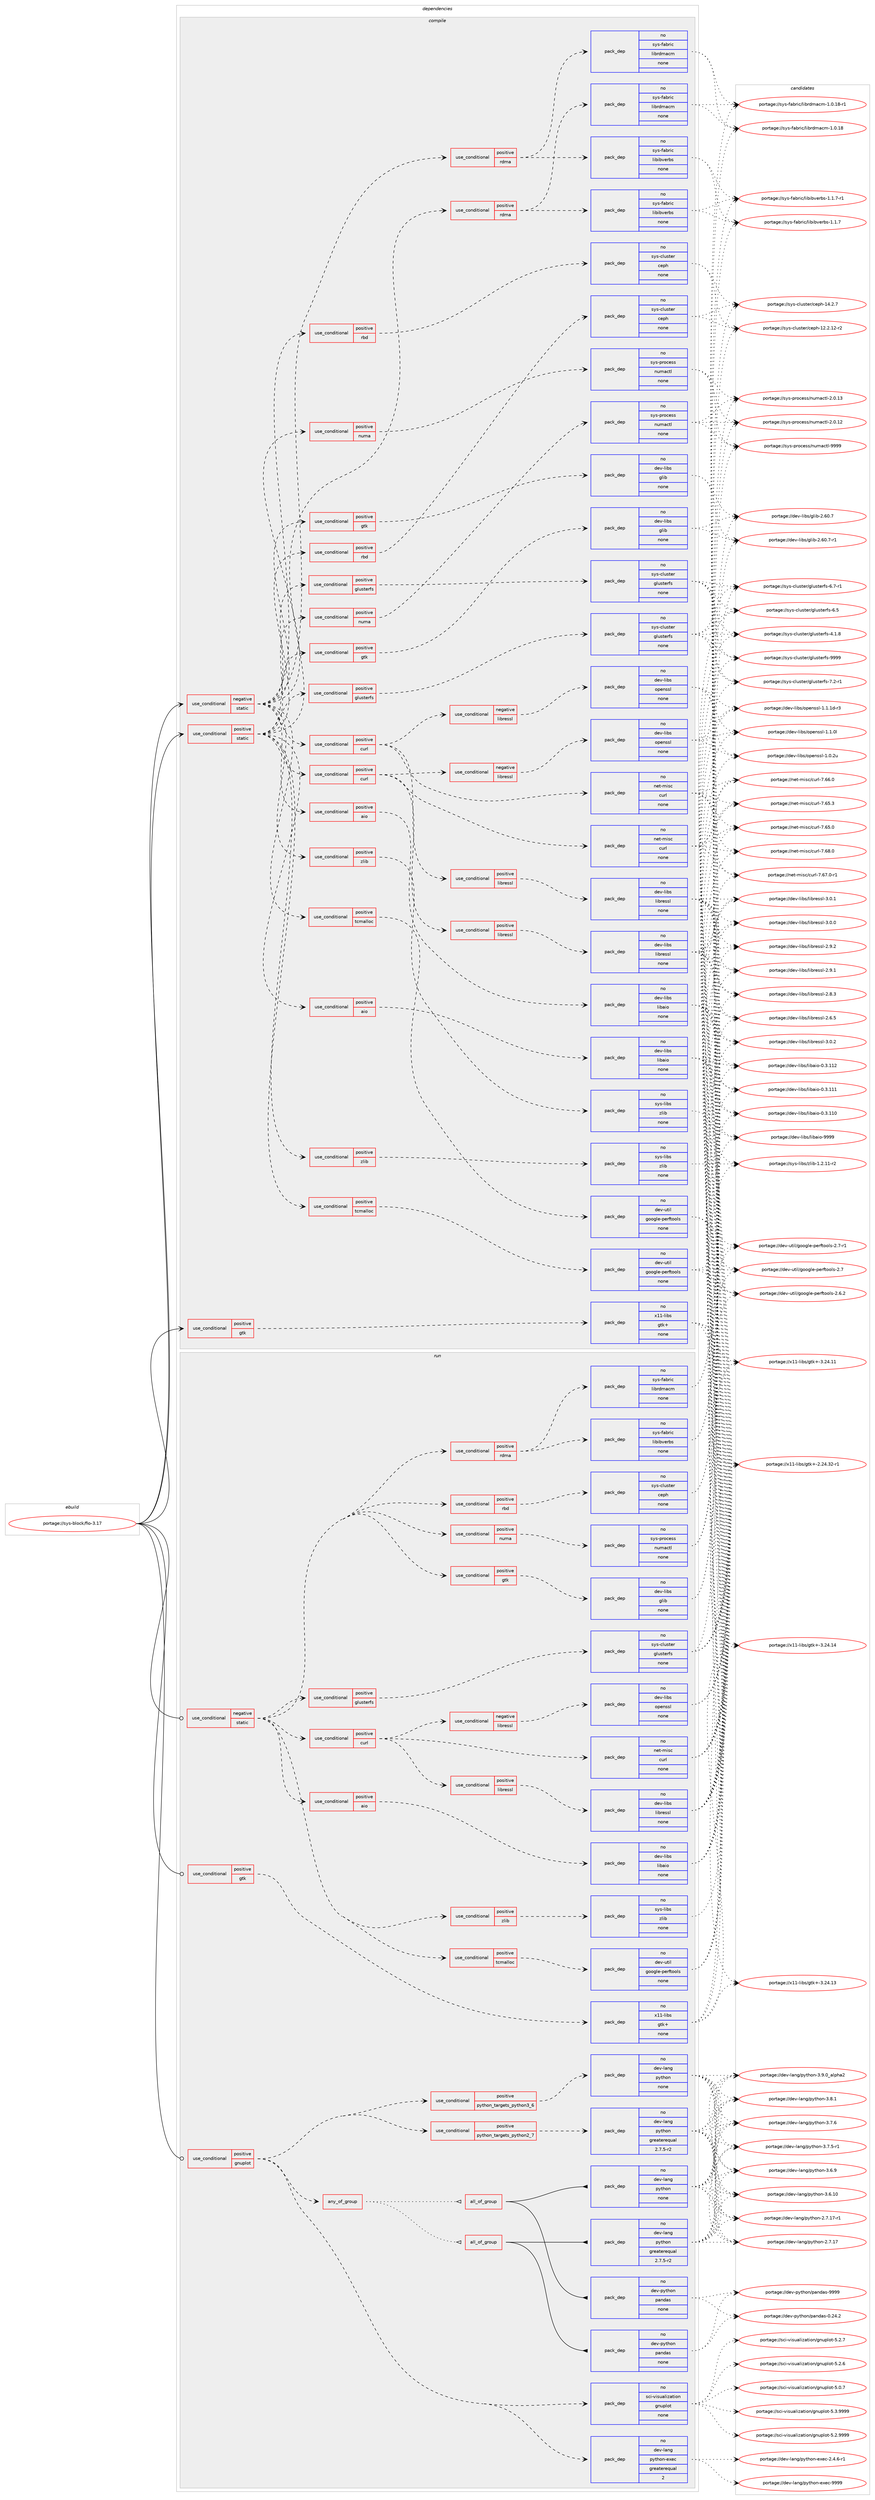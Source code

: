 digraph prolog {

# *************
# Graph options
# *************

newrank=true;
concentrate=true;
compound=true;
graph [rankdir=LR,fontname=Helvetica,fontsize=10,ranksep=1.5];#, ranksep=2.5, nodesep=0.2];
edge  [arrowhead=vee];
node  [fontname=Helvetica,fontsize=10];

# **********
# The ebuild
# **********

subgraph cluster_leftcol {
color=gray;
rank=same;
label=<<i>ebuild</i>>;
id [label="portage://sys-block/fio-3.17", color=red, width=4, href="../sys-block/fio-3.17.svg"];
}

# ****************
# The dependencies
# ****************

subgraph cluster_midcol {
color=gray;
label=<<i>dependencies</i>>;
subgraph cluster_compile {
fillcolor="#eeeeee";
style=filled;
label=<<i>compile</i>>;
subgraph cond10813 {
dependency52309 [label=<<TABLE BORDER="0" CELLBORDER="1" CELLSPACING="0" CELLPADDING="4"><TR><TD ROWSPAN="3" CELLPADDING="10">use_conditional</TD></TR><TR><TD>negative</TD></TR><TR><TD>static</TD></TR></TABLE>>, shape=none, color=red];
subgraph cond10814 {
dependency52310 [label=<<TABLE BORDER="0" CELLBORDER="1" CELLSPACING="0" CELLPADDING="4"><TR><TD ROWSPAN="3" CELLPADDING="10">use_conditional</TD></TR><TR><TD>positive</TD></TR><TR><TD>aio</TD></TR></TABLE>>, shape=none, color=red];
subgraph pack40311 {
dependency52311 [label=<<TABLE BORDER="0" CELLBORDER="1" CELLSPACING="0" CELLPADDING="4" WIDTH="220"><TR><TD ROWSPAN="6" CELLPADDING="30">pack_dep</TD></TR><TR><TD WIDTH="110">no</TD></TR><TR><TD>dev-libs</TD></TR><TR><TD>libaio</TD></TR><TR><TD>none</TD></TR><TR><TD></TD></TR></TABLE>>, shape=none, color=blue];
}
dependency52310:e -> dependency52311:w [weight=20,style="dashed",arrowhead="vee"];
}
dependency52309:e -> dependency52310:w [weight=20,style="dashed",arrowhead="vee"];
subgraph cond10815 {
dependency52312 [label=<<TABLE BORDER="0" CELLBORDER="1" CELLSPACING="0" CELLPADDING="4"><TR><TD ROWSPAN="3" CELLPADDING="10">use_conditional</TD></TR><TR><TD>positive</TD></TR><TR><TD>curl</TD></TR></TABLE>>, shape=none, color=red];
subgraph pack40312 {
dependency52313 [label=<<TABLE BORDER="0" CELLBORDER="1" CELLSPACING="0" CELLPADDING="4" WIDTH="220"><TR><TD ROWSPAN="6" CELLPADDING="30">pack_dep</TD></TR><TR><TD WIDTH="110">no</TD></TR><TR><TD>net-misc</TD></TR><TR><TD>curl</TD></TR><TR><TD>none</TD></TR><TR><TD></TD></TR></TABLE>>, shape=none, color=blue];
}
dependency52312:e -> dependency52313:w [weight=20,style="dashed",arrowhead="vee"];
subgraph cond10816 {
dependency52314 [label=<<TABLE BORDER="0" CELLBORDER="1" CELLSPACING="0" CELLPADDING="4"><TR><TD ROWSPAN="3" CELLPADDING="10">use_conditional</TD></TR><TR><TD>negative</TD></TR><TR><TD>libressl</TD></TR></TABLE>>, shape=none, color=red];
subgraph pack40313 {
dependency52315 [label=<<TABLE BORDER="0" CELLBORDER="1" CELLSPACING="0" CELLPADDING="4" WIDTH="220"><TR><TD ROWSPAN="6" CELLPADDING="30">pack_dep</TD></TR><TR><TD WIDTH="110">no</TD></TR><TR><TD>dev-libs</TD></TR><TR><TD>openssl</TD></TR><TR><TD>none</TD></TR><TR><TD></TD></TR></TABLE>>, shape=none, color=blue];
}
dependency52314:e -> dependency52315:w [weight=20,style="dashed",arrowhead="vee"];
}
dependency52312:e -> dependency52314:w [weight=20,style="dashed",arrowhead="vee"];
subgraph cond10817 {
dependency52316 [label=<<TABLE BORDER="0" CELLBORDER="1" CELLSPACING="0" CELLPADDING="4"><TR><TD ROWSPAN="3" CELLPADDING="10">use_conditional</TD></TR><TR><TD>positive</TD></TR><TR><TD>libressl</TD></TR></TABLE>>, shape=none, color=red];
subgraph pack40314 {
dependency52317 [label=<<TABLE BORDER="0" CELLBORDER="1" CELLSPACING="0" CELLPADDING="4" WIDTH="220"><TR><TD ROWSPAN="6" CELLPADDING="30">pack_dep</TD></TR><TR><TD WIDTH="110">no</TD></TR><TR><TD>dev-libs</TD></TR><TR><TD>libressl</TD></TR><TR><TD>none</TD></TR><TR><TD></TD></TR></TABLE>>, shape=none, color=blue];
}
dependency52316:e -> dependency52317:w [weight=20,style="dashed",arrowhead="vee"];
}
dependency52312:e -> dependency52316:w [weight=20,style="dashed",arrowhead="vee"];
}
dependency52309:e -> dependency52312:w [weight=20,style="dashed",arrowhead="vee"];
subgraph cond10818 {
dependency52318 [label=<<TABLE BORDER="0" CELLBORDER="1" CELLSPACING="0" CELLPADDING="4"><TR><TD ROWSPAN="3" CELLPADDING="10">use_conditional</TD></TR><TR><TD>positive</TD></TR><TR><TD>glusterfs</TD></TR></TABLE>>, shape=none, color=red];
subgraph pack40315 {
dependency52319 [label=<<TABLE BORDER="0" CELLBORDER="1" CELLSPACING="0" CELLPADDING="4" WIDTH="220"><TR><TD ROWSPAN="6" CELLPADDING="30">pack_dep</TD></TR><TR><TD WIDTH="110">no</TD></TR><TR><TD>sys-cluster</TD></TR><TR><TD>glusterfs</TD></TR><TR><TD>none</TD></TR><TR><TD></TD></TR></TABLE>>, shape=none, color=blue];
}
dependency52318:e -> dependency52319:w [weight=20,style="dashed",arrowhead="vee"];
}
dependency52309:e -> dependency52318:w [weight=20,style="dashed",arrowhead="vee"];
subgraph cond10819 {
dependency52320 [label=<<TABLE BORDER="0" CELLBORDER="1" CELLSPACING="0" CELLPADDING="4"><TR><TD ROWSPAN="3" CELLPADDING="10">use_conditional</TD></TR><TR><TD>positive</TD></TR><TR><TD>gtk</TD></TR></TABLE>>, shape=none, color=red];
subgraph pack40316 {
dependency52321 [label=<<TABLE BORDER="0" CELLBORDER="1" CELLSPACING="0" CELLPADDING="4" WIDTH="220"><TR><TD ROWSPAN="6" CELLPADDING="30">pack_dep</TD></TR><TR><TD WIDTH="110">no</TD></TR><TR><TD>dev-libs</TD></TR><TR><TD>glib</TD></TR><TR><TD>none</TD></TR><TR><TD></TD></TR></TABLE>>, shape=none, color=blue];
}
dependency52320:e -> dependency52321:w [weight=20,style="dashed",arrowhead="vee"];
}
dependency52309:e -> dependency52320:w [weight=20,style="dashed",arrowhead="vee"];
subgraph cond10820 {
dependency52322 [label=<<TABLE BORDER="0" CELLBORDER="1" CELLSPACING="0" CELLPADDING="4"><TR><TD ROWSPAN="3" CELLPADDING="10">use_conditional</TD></TR><TR><TD>positive</TD></TR><TR><TD>numa</TD></TR></TABLE>>, shape=none, color=red];
subgraph pack40317 {
dependency52323 [label=<<TABLE BORDER="0" CELLBORDER="1" CELLSPACING="0" CELLPADDING="4" WIDTH="220"><TR><TD ROWSPAN="6" CELLPADDING="30">pack_dep</TD></TR><TR><TD WIDTH="110">no</TD></TR><TR><TD>sys-process</TD></TR><TR><TD>numactl</TD></TR><TR><TD>none</TD></TR><TR><TD></TD></TR></TABLE>>, shape=none, color=blue];
}
dependency52322:e -> dependency52323:w [weight=20,style="dashed",arrowhead="vee"];
}
dependency52309:e -> dependency52322:w [weight=20,style="dashed",arrowhead="vee"];
subgraph cond10821 {
dependency52324 [label=<<TABLE BORDER="0" CELLBORDER="1" CELLSPACING="0" CELLPADDING="4"><TR><TD ROWSPAN="3" CELLPADDING="10">use_conditional</TD></TR><TR><TD>positive</TD></TR><TR><TD>rbd</TD></TR></TABLE>>, shape=none, color=red];
subgraph pack40318 {
dependency52325 [label=<<TABLE BORDER="0" CELLBORDER="1" CELLSPACING="0" CELLPADDING="4" WIDTH="220"><TR><TD ROWSPAN="6" CELLPADDING="30">pack_dep</TD></TR><TR><TD WIDTH="110">no</TD></TR><TR><TD>sys-cluster</TD></TR><TR><TD>ceph</TD></TR><TR><TD>none</TD></TR><TR><TD></TD></TR></TABLE>>, shape=none, color=blue];
}
dependency52324:e -> dependency52325:w [weight=20,style="dashed",arrowhead="vee"];
}
dependency52309:e -> dependency52324:w [weight=20,style="dashed",arrowhead="vee"];
subgraph cond10822 {
dependency52326 [label=<<TABLE BORDER="0" CELLBORDER="1" CELLSPACING="0" CELLPADDING="4"><TR><TD ROWSPAN="3" CELLPADDING="10">use_conditional</TD></TR><TR><TD>positive</TD></TR><TR><TD>rdma</TD></TR></TABLE>>, shape=none, color=red];
subgraph pack40319 {
dependency52327 [label=<<TABLE BORDER="0" CELLBORDER="1" CELLSPACING="0" CELLPADDING="4" WIDTH="220"><TR><TD ROWSPAN="6" CELLPADDING="30">pack_dep</TD></TR><TR><TD WIDTH="110">no</TD></TR><TR><TD>sys-fabric</TD></TR><TR><TD>libibverbs</TD></TR><TR><TD>none</TD></TR><TR><TD></TD></TR></TABLE>>, shape=none, color=blue];
}
dependency52326:e -> dependency52327:w [weight=20,style="dashed",arrowhead="vee"];
subgraph pack40320 {
dependency52328 [label=<<TABLE BORDER="0" CELLBORDER="1" CELLSPACING="0" CELLPADDING="4" WIDTH="220"><TR><TD ROWSPAN="6" CELLPADDING="30">pack_dep</TD></TR><TR><TD WIDTH="110">no</TD></TR><TR><TD>sys-fabric</TD></TR><TR><TD>librdmacm</TD></TR><TR><TD>none</TD></TR><TR><TD></TD></TR></TABLE>>, shape=none, color=blue];
}
dependency52326:e -> dependency52328:w [weight=20,style="dashed",arrowhead="vee"];
}
dependency52309:e -> dependency52326:w [weight=20,style="dashed",arrowhead="vee"];
subgraph cond10823 {
dependency52329 [label=<<TABLE BORDER="0" CELLBORDER="1" CELLSPACING="0" CELLPADDING="4"><TR><TD ROWSPAN="3" CELLPADDING="10">use_conditional</TD></TR><TR><TD>positive</TD></TR><TR><TD>tcmalloc</TD></TR></TABLE>>, shape=none, color=red];
subgraph pack40321 {
dependency52330 [label=<<TABLE BORDER="0" CELLBORDER="1" CELLSPACING="0" CELLPADDING="4" WIDTH="220"><TR><TD ROWSPAN="6" CELLPADDING="30">pack_dep</TD></TR><TR><TD WIDTH="110">no</TD></TR><TR><TD>dev-util</TD></TR><TR><TD>google-perftools</TD></TR><TR><TD>none</TD></TR><TR><TD></TD></TR></TABLE>>, shape=none, color=blue];
}
dependency52329:e -> dependency52330:w [weight=20,style="dashed",arrowhead="vee"];
}
dependency52309:e -> dependency52329:w [weight=20,style="dashed",arrowhead="vee"];
subgraph cond10824 {
dependency52331 [label=<<TABLE BORDER="0" CELLBORDER="1" CELLSPACING="0" CELLPADDING="4"><TR><TD ROWSPAN="3" CELLPADDING="10">use_conditional</TD></TR><TR><TD>positive</TD></TR><TR><TD>zlib</TD></TR></TABLE>>, shape=none, color=red];
subgraph pack40322 {
dependency52332 [label=<<TABLE BORDER="0" CELLBORDER="1" CELLSPACING="0" CELLPADDING="4" WIDTH="220"><TR><TD ROWSPAN="6" CELLPADDING="30">pack_dep</TD></TR><TR><TD WIDTH="110">no</TD></TR><TR><TD>sys-libs</TD></TR><TR><TD>zlib</TD></TR><TR><TD>none</TD></TR><TR><TD></TD></TR></TABLE>>, shape=none, color=blue];
}
dependency52331:e -> dependency52332:w [weight=20,style="dashed",arrowhead="vee"];
}
dependency52309:e -> dependency52331:w [weight=20,style="dashed",arrowhead="vee"];
}
id:e -> dependency52309:w [weight=20,style="solid",arrowhead="vee"];
subgraph cond10825 {
dependency52333 [label=<<TABLE BORDER="0" CELLBORDER="1" CELLSPACING="0" CELLPADDING="4"><TR><TD ROWSPAN="3" CELLPADDING="10">use_conditional</TD></TR><TR><TD>positive</TD></TR><TR><TD>gtk</TD></TR></TABLE>>, shape=none, color=red];
subgraph pack40323 {
dependency52334 [label=<<TABLE BORDER="0" CELLBORDER="1" CELLSPACING="0" CELLPADDING="4" WIDTH="220"><TR><TD ROWSPAN="6" CELLPADDING="30">pack_dep</TD></TR><TR><TD WIDTH="110">no</TD></TR><TR><TD>x11-libs</TD></TR><TR><TD>gtk+</TD></TR><TR><TD>none</TD></TR><TR><TD></TD></TR></TABLE>>, shape=none, color=blue];
}
dependency52333:e -> dependency52334:w [weight=20,style="dashed",arrowhead="vee"];
}
id:e -> dependency52333:w [weight=20,style="solid",arrowhead="vee"];
subgraph cond10826 {
dependency52335 [label=<<TABLE BORDER="0" CELLBORDER="1" CELLSPACING="0" CELLPADDING="4"><TR><TD ROWSPAN="3" CELLPADDING="10">use_conditional</TD></TR><TR><TD>positive</TD></TR><TR><TD>static</TD></TR></TABLE>>, shape=none, color=red];
subgraph cond10827 {
dependency52336 [label=<<TABLE BORDER="0" CELLBORDER="1" CELLSPACING="0" CELLPADDING="4"><TR><TD ROWSPAN="3" CELLPADDING="10">use_conditional</TD></TR><TR><TD>positive</TD></TR><TR><TD>aio</TD></TR></TABLE>>, shape=none, color=red];
subgraph pack40324 {
dependency52337 [label=<<TABLE BORDER="0" CELLBORDER="1" CELLSPACING="0" CELLPADDING="4" WIDTH="220"><TR><TD ROWSPAN="6" CELLPADDING="30">pack_dep</TD></TR><TR><TD WIDTH="110">no</TD></TR><TR><TD>dev-libs</TD></TR><TR><TD>libaio</TD></TR><TR><TD>none</TD></TR><TR><TD></TD></TR></TABLE>>, shape=none, color=blue];
}
dependency52336:e -> dependency52337:w [weight=20,style="dashed",arrowhead="vee"];
}
dependency52335:e -> dependency52336:w [weight=20,style="dashed",arrowhead="vee"];
subgraph cond10828 {
dependency52338 [label=<<TABLE BORDER="0" CELLBORDER="1" CELLSPACING="0" CELLPADDING="4"><TR><TD ROWSPAN="3" CELLPADDING="10">use_conditional</TD></TR><TR><TD>positive</TD></TR><TR><TD>curl</TD></TR></TABLE>>, shape=none, color=red];
subgraph pack40325 {
dependency52339 [label=<<TABLE BORDER="0" CELLBORDER="1" CELLSPACING="0" CELLPADDING="4" WIDTH="220"><TR><TD ROWSPAN="6" CELLPADDING="30">pack_dep</TD></TR><TR><TD WIDTH="110">no</TD></TR><TR><TD>net-misc</TD></TR><TR><TD>curl</TD></TR><TR><TD>none</TD></TR><TR><TD></TD></TR></TABLE>>, shape=none, color=blue];
}
dependency52338:e -> dependency52339:w [weight=20,style="dashed",arrowhead="vee"];
subgraph cond10829 {
dependency52340 [label=<<TABLE BORDER="0" CELLBORDER="1" CELLSPACING="0" CELLPADDING="4"><TR><TD ROWSPAN="3" CELLPADDING="10">use_conditional</TD></TR><TR><TD>negative</TD></TR><TR><TD>libressl</TD></TR></TABLE>>, shape=none, color=red];
subgraph pack40326 {
dependency52341 [label=<<TABLE BORDER="0" CELLBORDER="1" CELLSPACING="0" CELLPADDING="4" WIDTH="220"><TR><TD ROWSPAN="6" CELLPADDING="30">pack_dep</TD></TR><TR><TD WIDTH="110">no</TD></TR><TR><TD>dev-libs</TD></TR><TR><TD>openssl</TD></TR><TR><TD>none</TD></TR><TR><TD></TD></TR></TABLE>>, shape=none, color=blue];
}
dependency52340:e -> dependency52341:w [weight=20,style="dashed",arrowhead="vee"];
}
dependency52338:e -> dependency52340:w [weight=20,style="dashed",arrowhead="vee"];
subgraph cond10830 {
dependency52342 [label=<<TABLE BORDER="0" CELLBORDER="1" CELLSPACING="0" CELLPADDING="4"><TR><TD ROWSPAN="3" CELLPADDING="10">use_conditional</TD></TR><TR><TD>positive</TD></TR><TR><TD>libressl</TD></TR></TABLE>>, shape=none, color=red];
subgraph pack40327 {
dependency52343 [label=<<TABLE BORDER="0" CELLBORDER="1" CELLSPACING="0" CELLPADDING="4" WIDTH="220"><TR><TD ROWSPAN="6" CELLPADDING="30">pack_dep</TD></TR><TR><TD WIDTH="110">no</TD></TR><TR><TD>dev-libs</TD></TR><TR><TD>libressl</TD></TR><TR><TD>none</TD></TR><TR><TD></TD></TR></TABLE>>, shape=none, color=blue];
}
dependency52342:e -> dependency52343:w [weight=20,style="dashed",arrowhead="vee"];
}
dependency52338:e -> dependency52342:w [weight=20,style="dashed",arrowhead="vee"];
}
dependency52335:e -> dependency52338:w [weight=20,style="dashed",arrowhead="vee"];
subgraph cond10831 {
dependency52344 [label=<<TABLE BORDER="0" CELLBORDER="1" CELLSPACING="0" CELLPADDING="4"><TR><TD ROWSPAN="3" CELLPADDING="10">use_conditional</TD></TR><TR><TD>positive</TD></TR><TR><TD>glusterfs</TD></TR></TABLE>>, shape=none, color=red];
subgraph pack40328 {
dependency52345 [label=<<TABLE BORDER="0" CELLBORDER="1" CELLSPACING="0" CELLPADDING="4" WIDTH="220"><TR><TD ROWSPAN="6" CELLPADDING="30">pack_dep</TD></TR><TR><TD WIDTH="110">no</TD></TR><TR><TD>sys-cluster</TD></TR><TR><TD>glusterfs</TD></TR><TR><TD>none</TD></TR><TR><TD></TD></TR></TABLE>>, shape=none, color=blue];
}
dependency52344:e -> dependency52345:w [weight=20,style="dashed",arrowhead="vee"];
}
dependency52335:e -> dependency52344:w [weight=20,style="dashed",arrowhead="vee"];
subgraph cond10832 {
dependency52346 [label=<<TABLE BORDER="0" CELLBORDER="1" CELLSPACING="0" CELLPADDING="4"><TR><TD ROWSPAN="3" CELLPADDING="10">use_conditional</TD></TR><TR><TD>positive</TD></TR><TR><TD>gtk</TD></TR></TABLE>>, shape=none, color=red];
subgraph pack40329 {
dependency52347 [label=<<TABLE BORDER="0" CELLBORDER="1" CELLSPACING="0" CELLPADDING="4" WIDTH="220"><TR><TD ROWSPAN="6" CELLPADDING="30">pack_dep</TD></TR><TR><TD WIDTH="110">no</TD></TR><TR><TD>dev-libs</TD></TR><TR><TD>glib</TD></TR><TR><TD>none</TD></TR><TR><TD></TD></TR></TABLE>>, shape=none, color=blue];
}
dependency52346:e -> dependency52347:w [weight=20,style="dashed",arrowhead="vee"];
}
dependency52335:e -> dependency52346:w [weight=20,style="dashed",arrowhead="vee"];
subgraph cond10833 {
dependency52348 [label=<<TABLE BORDER="0" CELLBORDER="1" CELLSPACING="0" CELLPADDING="4"><TR><TD ROWSPAN="3" CELLPADDING="10">use_conditional</TD></TR><TR><TD>positive</TD></TR><TR><TD>numa</TD></TR></TABLE>>, shape=none, color=red];
subgraph pack40330 {
dependency52349 [label=<<TABLE BORDER="0" CELLBORDER="1" CELLSPACING="0" CELLPADDING="4" WIDTH="220"><TR><TD ROWSPAN="6" CELLPADDING="30">pack_dep</TD></TR><TR><TD WIDTH="110">no</TD></TR><TR><TD>sys-process</TD></TR><TR><TD>numactl</TD></TR><TR><TD>none</TD></TR><TR><TD></TD></TR></TABLE>>, shape=none, color=blue];
}
dependency52348:e -> dependency52349:w [weight=20,style="dashed",arrowhead="vee"];
}
dependency52335:e -> dependency52348:w [weight=20,style="dashed",arrowhead="vee"];
subgraph cond10834 {
dependency52350 [label=<<TABLE BORDER="0" CELLBORDER="1" CELLSPACING="0" CELLPADDING="4"><TR><TD ROWSPAN="3" CELLPADDING="10">use_conditional</TD></TR><TR><TD>positive</TD></TR><TR><TD>rbd</TD></TR></TABLE>>, shape=none, color=red];
subgraph pack40331 {
dependency52351 [label=<<TABLE BORDER="0" CELLBORDER="1" CELLSPACING="0" CELLPADDING="4" WIDTH="220"><TR><TD ROWSPAN="6" CELLPADDING="30">pack_dep</TD></TR><TR><TD WIDTH="110">no</TD></TR><TR><TD>sys-cluster</TD></TR><TR><TD>ceph</TD></TR><TR><TD>none</TD></TR><TR><TD></TD></TR></TABLE>>, shape=none, color=blue];
}
dependency52350:e -> dependency52351:w [weight=20,style="dashed",arrowhead="vee"];
}
dependency52335:e -> dependency52350:w [weight=20,style="dashed",arrowhead="vee"];
subgraph cond10835 {
dependency52352 [label=<<TABLE BORDER="0" CELLBORDER="1" CELLSPACING="0" CELLPADDING="4"><TR><TD ROWSPAN="3" CELLPADDING="10">use_conditional</TD></TR><TR><TD>positive</TD></TR><TR><TD>rdma</TD></TR></TABLE>>, shape=none, color=red];
subgraph pack40332 {
dependency52353 [label=<<TABLE BORDER="0" CELLBORDER="1" CELLSPACING="0" CELLPADDING="4" WIDTH="220"><TR><TD ROWSPAN="6" CELLPADDING="30">pack_dep</TD></TR><TR><TD WIDTH="110">no</TD></TR><TR><TD>sys-fabric</TD></TR><TR><TD>libibverbs</TD></TR><TR><TD>none</TD></TR><TR><TD></TD></TR></TABLE>>, shape=none, color=blue];
}
dependency52352:e -> dependency52353:w [weight=20,style="dashed",arrowhead="vee"];
subgraph pack40333 {
dependency52354 [label=<<TABLE BORDER="0" CELLBORDER="1" CELLSPACING="0" CELLPADDING="4" WIDTH="220"><TR><TD ROWSPAN="6" CELLPADDING="30">pack_dep</TD></TR><TR><TD WIDTH="110">no</TD></TR><TR><TD>sys-fabric</TD></TR><TR><TD>librdmacm</TD></TR><TR><TD>none</TD></TR><TR><TD></TD></TR></TABLE>>, shape=none, color=blue];
}
dependency52352:e -> dependency52354:w [weight=20,style="dashed",arrowhead="vee"];
}
dependency52335:e -> dependency52352:w [weight=20,style="dashed",arrowhead="vee"];
subgraph cond10836 {
dependency52355 [label=<<TABLE BORDER="0" CELLBORDER="1" CELLSPACING="0" CELLPADDING="4"><TR><TD ROWSPAN="3" CELLPADDING="10">use_conditional</TD></TR><TR><TD>positive</TD></TR><TR><TD>tcmalloc</TD></TR></TABLE>>, shape=none, color=red];
subgraph pack40334 {
dependency52356 [label=<<TABLE BORDER="0" CELLBORDER="1" CELLSPACING="0" CELLPADDING="4" WIDTH="220"><TR><TD ROWSPAN="6" CELLPADDING="30">pack_dep</TD></TR><TR><TD WIDTH="110">no</TD></TR><TR><TD>dev-util</TD></TR><TR><TD>google-perftools</TD></TR><TR><TD>none</TD></TR><TR><TD></TD></TR></TABLE>>, shape=none, color=blue];
}
dependency52355:e -> dependency52356:w [weight=20,style="dashed",arrowhead="vee"];
}
dependency52335:e -> dependency52355:w [weight=20,style="dashed",arrowhead="vee"];
subgraph cond10837 {
dependency52357 [label=<<TABLE BORDER="0" CELLBORDER="1" CELLSPACING="0" CELLPADDING="4"><TR><TD ROWSPAN="3" CELLPADDING="10">use_conditional</TD></TR><TR><TD>positive</TD></TR><TR><TD>zlib</TD></TR></TABLE>>, shape=none, color=red];
subgraph pack40335 {
dependency52358 [label=<<TABLE BORDER="0" CELLBORDER="1" CELLSPACING="0" CELLPADDING="4" WIDTH="220"><TR><TD ROWSPAN="6" CELLPADDING="30">pack_dep</TD></TR><TR><TD WIDTH="110">no</TD></TR><TR><TD>sys-libs</TD></TR><TR><TD>zlib</TD></TR><TR><TD>none</TD></TR><TR><TD></TD></TR></TABLE>>, shape=none, color=blue];
}
dependency52357:e -> dependency52358:w [weight=20,style="dashed",arrowhead="vee"];
}
dependency52335:e -> dependency52357:w [weight=20,style="dashed",arrowhead="vee"];
}
id:e -> dependency52335:w [weight=20,style="solid",arrowhead="vee"];
}
subgraph cluster_compileandrun {
fillcolor="#eeeeee";
style=filled;
label=<<i>compile and run</i>>;
}
subgraph cluster_run {
fillcolor="#eeeeee";
style=filled;
label=<<i>run</i>>;
subgraph cond10838 {
dependency52359 [label=<<TABLE BORDER="0" CELLBORDER="1" CELLSPACING="0" CELLPADDING="4"><TR><TD ROWSPAN="3" CELLPADDING="10">use_conditional</TD></TR><TR><TD>negative</TD></TR><TR><TD>static</TD></TR></TABLE>>, shape=none, color=red];
subgraph cond10839 {
dependency52360 [label=<<TABLE BORDER="0" CELLBORDER="1" CELLSPACING="0" CELLPADDING="4"><TR><TD ROWSPAN="3" CELLPADDING="10">use_conditional</TD></TR><TR><TD>positive</TD></TR><TR><TD>aio</TD></TR></TABLE>>, shape=none, color=red];
subgraph pack40336 {
dependency52361 [label=<<TABLE BORDER="0" CELLBORDER="1" CELLSPACING="0" CELLPADDING="4" WIDTH="220"><TR><TD ROWSPAN="6" CELLPADDING="30">pack_dep</TD></TR><TR><TD WIDTH="110">no</TD></TR><TR><TD>dev-libs</TD></TR><TR><TD>libaio</TD></TR><TR><TD>none</TD></TR><TR><TD></TD></TR></TABLE>>, shape=none, color=blue];
}
dependency52360:e -> dependency52361:w [weight=20,style="dashed",arrowhead="vee"];
}
dependency52359:e -> dependency52360:w [weight=20,style="dashed",arrowhead="vee"];
subgraph cond10840 {
dependency52362 [label=<<TABLE BORDER="0" CELLBORDER="1" CELLSPACING="0" CELLPADDING="4"><TR><TD ROWSPAN="3" CELLPADDING="10">use_conditional</TD></TR><TR><TD>positive</TD></TR><TR><TD>curl</TD></TR></TABLE>>, shape=none, color=red];
subgraph pack40337 {
dependency52363 [label=<<TABLE BORDER="0" CELLBORDER="1" CELLSPACING="0" CELLPADDING="4" WIDTH="220"><TR><TD ROWSPAN="6" CELLPADDING="30">pack_dep</TD></TR><TR><TD WIDTH="110">no</TD></TR><TR><TD>net-misc</TD></TR><TR><TD>curl</TD></TR><TR><TD>none</TD></TR><TR><TD></TD></TR></TABLE>>, shape=none, color=blue];
}
dependency52362:e -> dependency52363:w [weight=20,style="dashed",arrowhead="vee"];
subgraph cond10841 {
dependency52364 [label=<<TABLE BORDER="0" CELLBORDER="1" CELLSPACING="0" CELLPADDING="4"><TR><TD ROWSPAN="3" CELLPADDING="10">use_conditional</TD></TR><TR><TD>negative</TD></TR><TR><TD>libressl</TD></TR></TABLE>>, shape=none, color=red];
subgraph pack40338 {
dependency52365 [label=<<TABLE BORDER="0" CELLBORDER="1" CELLSPACING="0" CELLPADDING="4" WIDTH="220"><TR><TD ROWSPAN="6" CELLPADDING="30">pack_dep</TD></TR><TR><TD WIDTH="110">no</TD></TR><TR><TD>dev-libs</TD></TR><TR><TD>openssl</TD></TR><TR><TD>none</TD></TR><TR><TD></TD></TR></TABLE>>, shape=none, color=blue];
}
dependency52364:e -> dependency52365:w [weight=20,style="dashed",arrowhead="vee"];
}
dependency52362:e -> dependency52364:w [weight=20,style="dashed",arrowhead="vee"];
subgraph cond10842 {
dependency52366 [label=<<TABLE BORDER="0" CELLBORDER="1" CELLSPACING="0" CELLPADDING="4"><TR><TD ROWSPAN="3" CELLPADDING="10">use_conditional</TD></TR><TR><TD>positive</TD></TR><TR><TD>libressl</TD></TR></TABLE>>, shape=none, color=red];
subgraph pack40339 {
dependency52367 [label=<<TABLE BORDER="0" CELLBORDER="1" CELLSPACING="0" CELLPADDING="4" WIDTH="220"><TR><TD ROWSPAN="6" CELLPADDING="30">pack_dep</TD></TR><TR><TD WIDTH="110">no</TD></TR><TR><TD>dev-libs</TD></TR><TR><TD>libressl</TD></TR><TR><TD>none</TD></TR><TR><TD></TD></TR></TABLE>>, shape=none, color=blue];
}
dependency52366:e -> dependency52367:w [weight=20,style="dashed",arrowhead="vee"];
}
dependency52362:e -> dependency52366:w [weight=20,style="dashed",arrowhead="vee"];
}
dependency52359:e -> dependency52362:w [weight=20,style="dashed",arrowhead="vee"];
subgraph cond10843 {
dependency52368 [label=<<TABLE BORDER="0" CELLBORDER="1" CELLSPACING="0" CELLPADDING="4"><TR><TD ROWSPAN="3" CELLPADDING="10">use_conditional</TD></TR><TR><TD>positive</TD></TR><TR><TD>glusterfs</TD></TR></TABLE>>, shape=none, color=red];
subgraph pack40340 {
dependency52369 [label=<<TABLE BORDER="0" CELLBORDER="1" CELLSPACING="0" CELLPADDING="4" WIDTH="220"><TR><TD ROWSPAN="6" CELLPADDING="30">pack_dep</TD></TR><TR><TD WIDTH="110">no</TD></TR><TR><TD>sys-cluster</TD></TR><TR><TD>glusterfs</TD></TR><TR><TD>none</TD></TR><TR><TD></TD></TR></TABLE>>, shape=none, color=blue];
}
dependency52368:e -> dependency52369:w [weight=20,style="dashed",arrowhead="vee"];
}
dependency52359:e -> dependency52368:w [weight=20,style="dashed",arrowhead="vee"];
subgraph cond10844 {
dependency52370 [label=<<TABLE BORDER="0" CELLBORDER="1" CELLSPACING="0" CELLPADDING="4"><TR><TD ROWSPAN="3" CELLPADDING="10">use_conditional</TD></TR><TR><TD>positive</TD></TR><TR><TD>gtk</TD></TR></TABLE>>, shape=none, color=red];
subgraph pack40341 {
dependency52371 [label=<<TABLE BORDER="0" CELLBORDER="1" CELLSPACING="0" CELLPADDING="4" WIDTH="220"><TR><TD ROWSPAN="6" CELLPADDING="30">pack_dep</TD></TR><TR><TD WIDTH="110">no</TD></TR><TR><TD>dev-libs</TD></TR><TR><TD>glib</TD></TR><TR><TD>none</TD></TR><TR><TD></TD></TR></TABLE>>, shape=none, color=blue];
}
dependency52370:e -> dependency52371:w [weight=20,style="dashed",arrowhead="vee"];
}
dependency52359:e -> dependency52370:w [weight=20,style="dashed",arrowhead="vee"];
subgraph cond10845 {
dependency52372 [label=<<TABLE BORDER="0" CELLBORDER="1" CELLSPACING="0" CELLPADDING="4"><TR><TD ROWSPAN="3" CELLPADDING="10">use_conditional</TD></TR><TR><TD>positive</TD></TR><TR><TD>numa</TD></TR></TABLE>>, shape=none, color=red];
subgraph pack40342 {
dependency52373 [label=<<TABLE BORDER="0" CELLBORDER="1" CELLSPACING="0" CELLPADDING="4" WIDTH="220"><TR><TD ROWSPAN="6" CELLPADDING="30">pack_dep</TD></TR><TR><TD WIDTH="110">no</TD></TR><TR><TD>sys-process</TD></TR><TR><TD>numactl</TD></TR><TR><TD>none</TD></TR><TR><TD></TD></TR></TABLE>>, shape=none, color=blue];
}
dependency52372:e -> dependency52373:w [weight=20,style="dashed",arrowhead="vee"];
}
dependency52359:e -> dependency52372:w [weight=20,style="dashed",arrowhead="vee"];
subgraph cond10846 {
dependency52374 [label=<<TABLE BORDER="0" CELLBORDER="1" CELLSPACING="0" CELLPADDING="4"><TR><TD ROWSPAN="3" CELLPADDING="10">use_conditional</TD></TR><TR><TD>positive</TD></TR><TR><TD>rbd</TD></TR></TABLE>>, shape=none, color=red];
subgraph pack40343 {
dependency52375 [label=<<TABLE BORDER="0" CELLBORDER="1" CELLSPACING="0" CELLPADDING="4" WIDTH="220"><TR><TD ROWSPAN="6" CELLPADDING="30">pack_dep</TD></TR><TR><TD WIDTH="110">no</TD></TR><TR><TD>sys-cluster</TD></TR><TR><TD>ceph</TD></TR><TR><TD>none</TD></TR><TR><TD></TD></TR></TABLE>>, shape=none, color=blue];
}
dependency52374:e -> dependency52375:w [weight=20,style="dashed",arrowhead="vee"];
}
dependency52359:e -> dependency52374:w [weight=20,style="dashed",arrowhead="vee"];
subgraph cond10847 {
dependency52376 [label=<<TABLE BORDER="0" CELLBORDER="1" CELLSPACING="0" CELLPADDING="4"><TR><TD ROWSPAN="3" CELLPADDING="10">use_conditional</TD></TR><TR><TD>positive</TD></TR><TR><TD>rdma</TD></TR></TABLE>>, shape=none, color=red];
subgraph pack40344 {
dependency52377 [label=<<TABLE BORDER="0" CELLBORDER="1" CELLSPACING="0" CELLPADDING="4" WIDTH="220"><TR><TD ROWSPAN="6" CELLPADDING="30">pack_dep</TD></TR><TR><TD WIDTH="110">no</TD></TR><TR><TD>sys-fabric</TD></TR><TR><TD>libibverbs</TD></TR><TR><TD>none</TD></TR><TR><TD></TD></TR></TABLE>>, shape=none, color=blue];
}
dependency52376:e -> dependency52377:w [weight=20,style="dashed",arrowhead="vee"];
subgraph pack40345 {
dependency52378 [label=<<TABLE BORDER="0" CELLBORDER="1" CELLSPACING="0" CELLPADDING="4" WIDTH="220"><TR><TD ROWSPAN="6" CELLPADDING="30">pack_dep</TD></TR><TR><TD WIDTH="110">no</TD></TR><TR><TD>sys-fabric</TD></TR><TR><TD>librdmacm</TD></TR><TR><TD>none</TD></TR><TR><TD></TD></TR></TABLE>>, shape=none, color=blue];
}
dependency52376:e -> dependency52378:w [weight=20,style="dashed",arrowhead="vee"];
}
dependency52359:e -> dependency52376:w [weight=20,style="dashed",arrowhead="vee"];
subgraph cond10848 {
dependency52379 [label=<<TABLE BORDER="0" CELLBORDER="1" CELLSPACING="0" CELLPADDING="4"><TR><TD ROWSPAN="3" CELLPADDING="10">use_conditional</TD></TR><TR><TD>positive</TD></TR><TR><TD>tcmalloc</TD></TR></TABLE>>, shape=none, color=red];
subgraph pack40346 {
dependency52380 [label=<<TABLE BORDER="0" CELLBORDER="1" CELLSPACING="0" CELLPADDING="4" WIDTH="220"><TR><TD ROWSPAN="6" CELLPADDING="30">pack_dep</TD></TR><TR><TD WIDTH="110">no</TD></TR><TR><TD>dev-util</TD></TR><TR><TD>google-perftools</TD></TR><TR><TD>none</TD></TR><TR><TD></TD></TR></TABLE>>, shape=none, color=blue];
}
dependency52379:e -> dependency52380:w [weight=20,style="dashed",arrowhead="vee"];
}
dependency52359:e -> dependency52379:w [weight=20,style="dashed",arrowhead="vee"];
subgraph cond10849 {
dependency52381 [label=<<TABLE BORDER="0" CELLBORDER="1" CELLSPACING="0" CELLPADDING="4"><TR><TD ROWSPAN="3" CELLPADDING="10">use_conditional</TD></TR><TR><TD>positive</TD></TR><TR><TD>zlib</TD></TR></TABLE>>, shape=none, color=red];
subgraph pack40347 {
dependency52382 [label=<<TABLE BORDER="0" CELLBORDER="1" CELLSPACING="0" CELLPADDING="4" WIDTH="220"><TR><TD ROWSPAN="6" CELLPADDING="30">pack_dep</TD></TR><TR><TD WIDTH="110">no</TD></TR><TR><TD>sys-libs</TD></TR><TR><TD>zlib</TD></TR><TR><TD>none</TD></TR><TR><TD></TD></TR></TABLE>>, shape=none, color=blue];
}
dependency52381:e -> dependency52382:w [weight=20,style="dashed",arrowhead="vee"];
}
dependency52359:e -> dependency52381:w [weight=20,style="dashed",arrowhead="vee"];
}
id:e -> dependency52359:w [weight=20,style="solid",arrowhead="odot"];
subgraph cond10850 {
dependency52383 [label=<<TABLE BORDER="0" CELLBORDER="1" CELLSPACING="0" CELLPADDING="4"><TR><TD ROWSPAN="3" CELLPADDING="10">use_conditional</TD></TR><TR><TD>positive</TD></TR><TR><TD>gnuplot</TD></TR></TABLE>>, shape=none, color=red];
subgraph pack40348 {
dependency52384 [label=<<TABLE BORDER="0" CELLBORDER="1" CELLSPACING="0" CELLPADDING="4" WIDTH="220"><TR><TD ROWSPAN="6" CELLPADDING="30">pack_dep</TD></TR><TR><TD WIDTH="110">no</TD></TR><TR><TD>sci-visualization</TD></TR><TR><TD>gnuplot</TD></TR><TR><TD>none</TD></TR><TR><TD></TD></TR></TABLE>>, shape=none, color=blue];
}
dependency52383:e -> dependency52384:w [weight=20,style="dashed",arrowhead="vee"];
subgraph any1123 {
dependency52385 [label=<<TABLE BORDER="0" CELLBORDER="1" CELLSPACING="0" CELLPADDING="4"><TR><TD CELLPADDING="10">any_of_group</TD></TR></TABLE>>, shape=none, color=red];subgraph all65 {
dependency52386 [label=<<TABLE BORDER="0" CELLBORDER="1" CELLSPACING="0" CELLPADDING="4"><TR><TD CELLPADDING="10">all_of_group</TD></TR></TABLE>>, shape=none, color=red];subgraph pack40349 {
dependency52387 [label=<<TABLE BORDER="0" CELLBORDER="1" CELLSPACING="0" CELLPADDING="4" WIDTH="220"><TR><TD ROWSPAN="6" CELLPADDING="30">pack_dep</TD></TR><TR><TD WIDTH="110">no</TD></TR><TR><TD>dev-lang</TD></TR><TR><TD>python</TD></TR><TR><TD>none</TD></TR><TR><TD></TD></TR></TABLE>>, shape=none, color=blue];
}
dependency52386:e -> dependency52387:w [weight=20,style="solid",arrowhead="inv"];
subgraph pack40350 {
dependency52388 [label=<<TABLE BORDER="0" CELLBORDER="1" CELLSPACING="0" CELLPADDING="4" WIDTH="220"><TR><TD ROWSPAN="6" CELLPADDING="30">pack_dep</TD></TR><TR><TD WIDTH="110">no</TD></TR><TR><TD>dev-python</TD></TR><TR><TD>pandas</TD></TR><TR><TD>none</TD></TR><TR><TD></TD></TR></TABLE>>, shape=none, color=blue];
}
dependency52386:e -> dependency52388:w [weight=20,style="solid",arrowhead="inv"];
}
dependency52385:e -> dependency52386:w [weight=20,style="dotted",arrowhead="oinv"];
subgraph all66 {
dependency52389 [label=<<TABLE BORDER="0" CELLBORDER="1" CELLSPACING="0" CELLPADDING="4"><TR><TD CELLPADDING="10">all_of_group</TD></TR></TABLE>>, shape=none, color=red];subgraph pack40351 {
dependency52390 [label=<<TABLE BORDER="0" CELLBORDER="1" CELLSPACING="0" CELLPADDING="4" WIDTH="220"><TR><TD ROWSPAN="6" CELLPADDING="30">pack_dep</TD></TR><TR><TD WIDTH="110">no</TD></TR><TR><TD>dev-lang</TD></TR><TR><TD>python</TD></TR><TR><TD>greaterequal</TD></TR><TR><TD>2.7.5-r2</TD></TR></TABLE>>, shape=none, color=blue];
}
dependency52389:e -> dependency52390:w [weight=20,style="solid",arrowhead="inv"];
subgraph pack40352 {
dependency52391 [label=<<TABLE BORDER="0" CELLBORDER="1" CELLSPACING="0" CELLPADDING="4" WIDTH="220"><TR><TD ROWSPAN="6" CELLPADDING="30">pack_dep</TD></TR><TR><TD WIDTH="110">no</TD></TR><TR><TD>dev-python</TD></TR><TR><TD>pandas</TD></TR><TR><TD>none</TD></TR><TR><TD></TD></TR></TABLE>>, shape=none, color=blue];
}
dependency52389:e -> dependency52391:w [weight=20,style="solid",arrowhead="inv"];
}
dependency52385:e -> dependency52389:w [weight=20,style="dotted",arrowhead="oinv"];
}
dependency52383:e -> dependency52385:w [weight=20,style="dashed",arrowhead="vee"];
subgraph cond10851 {
dependency52392 [label=<<TABLE BORDER="0" CELLBORDER="1" CELLSPACING="0" CELLPADDING="4"><TR><TD ROWSPAN="3" CELLPADDING="10">use_conditional</TD></TR><TR><TD>positive</TD></TR><TR><TD>python_targets_python2_7</TD></TR></TABLE>>, shape=none, color=red];
subgraph pack40353 {
dependency52393 [label=<<TABLE BORDER="0" CELLBORDER="1" CELLSPACING="0" CELLPADDING="4" WIDTH="220"><TR><TD ROWSPAN="6" CELLPADDING="30">pack_dep</TD></TR><TR><TD WIDTH="110">no</TD></TR><TR><TD>dev-lang</TD></TR><TR><TD>python</TD></TR><TR><TD>greaterequal</TD></TR><TR><TD>2.7.5-r2</TD></TR></TABLE>>, shape=none, color=blue];
}
dependency52392:e -> dependency52393:w [weight=20,style="dashed",arrowhead="vee"];
}
dependency52383:e -> dependency52392:w [weight=20,style="dashed",arrowhead="vee"];
subgraph cond10852 {
dependency52394 [label=<<TABLE BORDER="0" CELLBORDER="1" CELLSPACING="0" CELLPADDING="4"><TR><TD ROWSPAN="3" CELLPADDING="10">use_conditional</TD></TR><TR><TD>positive</TD></TR><TR><TD>python_targets_python3_6</TD></TR></TABLE>>, shape=none, color=red];
subgraph pack40354 {
dependency52395 [label=<<TABLE BORDER="0" CELLBORDER="1" CELLSPACING="0" CELLPADDING="4" WIDTH="220"><TR><TD ROWSPAN="6" CELLPADDING="30">pack_dep</TD></TR><TR><TD WIDTH="110">no</TD></TR><TR><TD>dev-lang</TD></TR><TR><TD>python</TD></TR><TR><TD>none</TD></TR><TR><TD></TD></TR></TABLE>>, shape=none, color=blue];
}
dependency52394:e -> dependency52395:w [weight=20,style="dashed",arrowhead="vee"];
}
dependency52383:e -> dependency52394:w [weight=20,style="dashed",arrowhead="vee"];
subgraph pack40355 {
dependency52396 [label=<<TABLE BORDER="0" CELLBORDER="1" CELLSPACING="0" CELLPADDING="4" WIDTH="220"><TR><TD ROWSPAN="6" CELLPADDING="30">pack_dep</TD></TR><TR><TD WIDTH="110">no</TD></TR><TR><TD>dev-lang</TD></TR><TR><TD>python-exec</TD></TR><TR><TD>greaterequal</TD></TR><TR><TD>2</TD></TR></TABLE>>, shape=none, color=blue];
}
dependency52383:e -> dependency52396:w [weight=20,style="dashed",arrowhead="vee"];
}
id:e -> dependency52383:w [weight=20,style="solid",arrowhead="odot"];
subgraph cond10853 {
dependency52397 [label=<<TABLE BORDER="0" CELLBORDER="1" CELLSPACING="0" CELLPADDING="4"><TR><TD ROWSPAN="3" CELLPADDING="10">use_conditional</TD></TR><TR><TD>positive</TD></TR><TR><TD>gtk</TD></TR></TABLE>>, shape=none, color=red];
subgraph pack40356 {
dependency52398 [label=<<TABLE BORDER="0" CELLBORDER="1" CELLSPACING="0" CELLPADDING="4" WIDTH="220"><TR><TD ROWSPAN="6" CELLPADDING="30">pack_dep</TD></TR><TR><TD WIDTH="110">no</TD></TR><TR><TD>x11-libs</TD></TR><TR><TD>gtk+</TD></TR><TR><TD>none</TD></TR><TR><TD></TD></TR></TABLE>>, shape=none, color=blue];
}
dependency52397:e -> dependency52398:w [weight=20,style="dashed",arrowhead="vee"];
}
id:e -> dependency52397:w [weight=20,style="solid",arrowhead="odot"];
}
}

# **************
# The candidates
# **************

subgraph cluster_choices {
rank=same;
color=gray;
label=<<i>candidates</i>>;

subgraph choice40311 {
color=black;
nodesep=1;
choice10010111845108105981154710810598971051114557575757 [label="portage://dev-libs/libaio-9999", color=red, width=4,href="../dev-libs/libaio-9999.svg"];
choice10010111845108105981154710810598971051114548465146494950 [label="portage://dev-libs/libaio-0.3.112", color=red, width=4,href="../dev-libs/libaio-0.3.112.svg"];
choice10010111845108105981154710810598971051114548465146494949 [label="portage://dev-libs/libaio-0.3.111", color=red, width=4,href="../dev-libs/libaio-0.3.111.svg"];
choice10010111845108105981154710810598971051114548465146494948 [label="portage://dev-libs/libaio-0.3.110", color=red, width=4,href="../dev-libs/libaio-0.3.110.svg"];
dependency52311:e -> choice10010111845108105981154710810598971051114557575757:w [style=dotted,weight="100"];
dependency52311:e -> choice10010111845108105981154710810598971051114548465146494950:w [style=dotted,weight="100"];
dependency52311:e -> choice10010111845108105981154710810598971051114548465146494949:w [style=dotted,weight="100"];
dependency52311:e -> choice10010111845108105981154710810598971051114548465146494948:w [style=dotted,weight="100"];
}
subgraph choice40312 {
color=black;
nodesep=1;
choice1101011164510910511599479911711410845554654564648 [label="portage://net-misc/curl-7.68.0", color=red, width=4,href="../net-misc/curl-7.68.0.svg"];
choice11010111645109105115994799117114108455546545546484511449 [label="portage://net-misc/curl-7.67.0-r1", color=red, width=4,href="../net-misc/curl-7.67.0-r1.svg"];
choice1101011164510910511599479911711410845554654544648 [label="portage://net-misc/curl-7.66.0", color=red, width=4,href="../net-misc/curl-7.66.0.svg"];
choice1101011164510910511599479911711410845554654534651 [label="portage://net-misc/curl-7.65.3", color=red, width=4,href="../net-misc/curl-7.65.3.svg"];
choice1101011164510910511599479911711410845554654534648 [label="portage://net-misc/curl-7.65.0", color=red, width=4,href="../net-misc/curl-7.65.0.svg"];
dependency52313:e -> choice1101011164510910511599479911711410845554654564648:w [style=dotted,weight="100"];
dependency52313:e -> choice11010111645109105115994799117114108455546545546484511449:w [style=dotted,weight="100"];
dependency52313:e -> choice1101011164510910511599479911711410845554654544648:w [style=dotted,weight="100"];
dependency52313:e -> choice1101011164510910511599479911711410845554654534651:w [style=dotted,weight="100"];
dependency52313:e -> choice1101011164510910511599479911711410845554654534648:w [style=dotted,weight="100"];
}
subgraph choice40313 {
color=black;
nodesep=1;
choice1001011184510810598115471111121011101151151084549464946491004511451 [label="portage://dev-libs/openssl-1.1.1d-r3", color=red, width=4,href="../dev-libs/openssl-1.1.1d-r3.svg"];
choice100101118451081059811547111112101110115115108454946494648108 [label="portage://dev-libs/openssl-1.1.0l", color=red, width=4,href="../dev-libs/openssl-1.1.0l.svg"];
choice100101118451081059811547111112101110115115108454946484650117 [label="portage://dev-libs/openssl-1.0.2u", color=red, width=4,href="../dev-libs/openssl-1.0.2u.svg"];
dependency52315:e -> choice1001011184510810598115471111121011101151151084549464946491004511451:w [style=dotted,weight="100"];
dependency52315:e -> choice100101118451081059811547111112101110115115108454946494648108:w [style=dotted,weight="100"];
dependency52315:e -> choice100101118451081059811547111112101110115115108454946484650117:w [style=dotted,weight="100"];
}
subgraph choice40314 {
color=black;
nodesep=1;
choice10010111845108105981154710810598114101115115108455146484650 [label="portage://dev-libs/libressl-3.0.2", color=red, width=4,href="../dev-libs/libressl-3.0.2.svg"];
choice10010111845108105981154710810598114101115115108455146484649 [label="portage://dev-libs/libressl-3.0.1", color=red, width=4,href="../dev-libs/libressl-3.0.1.svg"];
choice10010111845108105981154710810598114101115115108455146484648 [label="portage://dev-libs/libressl-3.0.0", color=red, width=4,href="../dev-libs/libressl-3.0.0.svg"];
choice10010111845108105981154710810598114101115115108455046574650 [label="portage://dev-libs/libressl-2.9.2", color=red, width=4,href="../dev-libs/libressl-2.9.2.svg"];
choice10010111845108105981154710810598114101115115108455046574649 [label="portage://dev-libs/libressl-2.9.1", color=red, width=4,href="../dev-libs/libressl-2.9.1.svg"];
choice10010111845108105981154710810598114101115115108455046564651 [label="portage://dev-libs/libressl-2.8.3", color=red, width=4,href="../dev-libs/libressl-2.8.3.svg"];
choice10010111845108105981154710810598114101115115108455046544653 [label="portage://dev-libs/libressl-2.6.5", color=red, width=4,href="../dev-libs/libressl-2.6.5.svg"];
dependency52317:e -> choice10010111845108105981154710810598114101115115108455146484650:w [style=dotted,weight="100"];
dependency52317:e -> choice10010111845108105981154710810598114101115115108455146484649:w [style=dotted,weight="100"];
dependency52317:e -> choice10010111845108105981154710810598114101115115108455146484648:w [style=dotted,weight="100"];
dependency52317:e -> choice10010111845108105981154710810598114101115115108455046574650:w [style=dotted,weight="100"];
dependency52317:e -> choice10010111845108105981154710810598114101115115108455046574649:w [style=dotted,weight="100"];
dependency52317:e -> choice10010111845108105981154710810598114101115115108455046564651:w [style=dotted,weight="100"];
dependency52317:e -> choice10010111845108105981154710810598114101115115108455046544653:w [style=dotted,weight="100"];
}
subgraph choice40315 {
color=black;
nodesep=1;
choice1151211154599108117115116101114471031081171151161011141021154557575757 [label="portage://sys-cluster/glusterfs-9999", color=red, width=4,href="../sys-cluster/glusterfs-9999.svg"];
choice115121115459910811711511610111447103108117115116101114102115455546504511449 [label="portage://sys-cluster/glusterfs-7.2-r1", color=red, width=4,href="../sys-cluster/glusterfs-7.2-r1.svg"];
choice115121115459910811711511610111447103108117115116101114102115455446554511449 [label="portage://sys-cluster/glusterfs-6.7-r1", color=red, width=4,href="../sys-cluster/glusterfs-6.7-r1.svg"];
choice11512111545991081171151161011144710310811711511610111410211545544653 [label="portage://sys-cluster/glusterfs-6.5", color=red, width=4,href="../sys-cluster/glusterfs-6.5.svg"];
choice115121115459910811711511610111447103108117115116101114102115455246494656 [label="portage://sys-cluster/glusterfs-4.1.8", color=red, width=4,href="../sys-cluster/glusterfs-4.1.8.svg"];
dependency52319:e -> choice1151211154599108117115116101114471031081171151161011141021154557575757:w [style=dotted,weight="100"];
dependency52319:e -> choice115121115459910811711511610111447103108117115116101114102115455546504511449:w [style=dotted,weight="100"];
dependency52319:e -> choice115121115459910811711511610111447103108117115116101114102115455446554511449:w [style=dotted,weight="100"];
dependency52319:e -> choice11512111545991081171151161011144710310811711511610111410211545544653:w [style=dotted,weight="100"];
dependency52319:e -> choice115121115459910811711511610111447103108117115116101114102115455246494656:w [style=dotted,weight="100"];
}
subgraph choice40316 {
color=black;
nodesep=1;
choice10010111845108105981154710310810598455046544846554511449 [label="portage://dev-libs/glib-2.60.7-r1", color=red, width=4,href="../dev-libs/glib-2.60.7-r1.svg"];
choice1001011184510810598115471031081059845504654484655 [label="portage://dev-libs/glib-2.60.7", color=red, width=4,href="../dev-libs/glib-2.60.7.svg"];
dependency52321:e -> choice10010111845108105981154710310810598455046544846554511449:w [style=dotted,weight="100"];
dependency52321:e -> choice1001011184510810598115471031081059845504654484655:w [style=dotted,weight="100"];
}
subgraph choice40317 {
color=black;
nodesep=1;
choice11512111545112114111991011151154711011710997991161084557575757 [label="portage://sys-process/numactl-9999", color=red, width=4,href="../sys-process/numactl-9999.svg"];
choice115121115451121141119910111511547110117109979911610845504648464951 [label="portage://sys-process/numactl-2.0.13", color=red, width=4,href="../sys-process/numactl-2.0.13.svg"];
choice115121115451121141119910111511547110117109979911610845504648464950 [label="portage://sys-process/numactl-2.0.12", color=red, width=4,href="../sys-process/numactl-2.0.12.svg"];
dependency52323:e -> choice11512111545112114111991011151154711011710997991161084557575757:w [style=dotted,weight="100"];
dependency52323:e -> choice115121115451121141119910111511547110117109979911610845504648464951:w [style=dotted,weight="100"];
dependency52323:e -> choice115121115451121141119910111511547110117109979911610845504648464950:w [style=dotted,weight="100"];
}
subgraph choice40318 {
color=black;
nodesep=1;
choice1151211154599108117115116101114479910111210445495246504655 [label="portage://sys-cluster/ceph-14.2.7", color=red, width=4,href="../sys-cluster/ceph-14.2.7.svg"];
choice1151211154599108117115116101114479910111210445495046504649504511450 [label="portage://sys-cluster/ceph-12.2.12-r2", color=red, width=4,href="../sys-cluster/ceph-12.2.12-r2.svg"];
dependency52325:e -> choice1151211154599108117115116101114479910111210445495246504655:w [style=dotted,weight="100"];
dependency52325:e -> choice1151211154599108117115116101114479910111210445495046504649504511450:w [style=dotted,weight="100"];
}
subgraph choice40319 {
color=black;
nodesep=1;
choice11512111545102979811410599471081059810598118101114981154549464946554511449 [label="portage://sys-fabric/libibverbs-1.1.7-r1", color=red, width=4,href="../sys-fabric/libibverbs-1.1.7-r1.svg"];
choice1151211154510297981141059947108105981059811810111498115454946494655 [label="portage://sys-fabric/libibverbs-1.1.7", color=red, width=4,href="../sys-fabric/libibverbs-1.1.7.svg"];
dependency52327:e -> choice11512111545102979811410599471081059810598118101114981154549464946554511449:w [style=dotted,weight="100"];
dependency52327:e -> choice1151211154510297981141059947108105981059811810111498115454946494655:w [style=dotted,weight="100"];
}
subgraph choice40320 {
color=black;
nodesep=1;
choice1151211154510297981141059947108105981141001099799109454946484649564511449 [label="portage://sys-fabric/librdmacm-1.0.18-r1", color=red, width=4,href="../sys-fabric/librdmacm-1.0.18-r1.svg"];
choice115121115451029798114105994710810598114100109979910945494648464956 [label="portage://sys-fabric/librdmacm-1.0.18", color=red, width=4,href="../sys-fabric/librdmacm-1.0.18.svg"];
dependency52328:e -> choice1151211154510297981141059947108105981141001099799109454946484649564511449:w [style=dotted,weight="100"];
dependency52328:e -> choice115121115451029798114105994710810598114100109979910945494648464956:w [style=dotted,weight="100"];
}
subgraph choice40321 {
color=black;
nodesep=1;
choice100101118451171161051084710311111110310810145112101114102116111111108115455046554511449 [label="portage://dev-util/google-perftools-2.7-r1", color=red, width=4,href="../dev-util/google-perftools-2.7-r1.svg"];
choice10010111845117116105108471031111111031081014511210111410211611111110811545504655 [label="portage://dev-util/google-perftools-2.7", color=red, width=4,href="../dev-util/google-perftools-2.7.svg"];
choice100101118451171161051084710311111110310810145112101114102116111111108115455046544650 [label="portage://dev-util/google-perftools-2.6.2", color=red, width=4,href="../dev-util/google-perftools-2.6.2.svg"];
dependency52330:e -> choice100101118451171161051084710311111110310810145112101114102116111111108115455046554511449:w [style=dotted,weight="100"];
dependency52330:e -> choice10010111845117116105108471031111111031081014511210111410211611111110811545504655:w [style=dotted,weight="100"];
dependency52330:e -> choice100101118451171161051084710311111110310810145112101114102116111111108115455046544650:w [style=dotted,weight="100"];
}
subgraph choice40322 {
color=black;
nodesep=1;
choice11512111545108105981154712210810598454946504649494511450 [label="portage://sys-libs/zlib-1.2.11-r2", color=red, width=4,href="../sys-libs/zlib-1.2.11-r2.svg"];
dependency52332:e -> choice11512111545108105981154712210810598454946504649494511450:w [style=dotted,weight="100"];
}
subgraph choice40323 {
color=black;
nodesep=1;
choice1204949451081059811547103116107434551465052464952 [label="portage://x11-libs/gtk+-3.24.14", color=red, width=4,href="../x11-libs/gtk+-3.24.14.svg"];
choice1204949451081059811547103116107434551465052464951 [label="portage://x11-libs/gtk+-3.24.13", color=red, width=4,href="../x11-libs/gtk+-3.24.13.svg"];
choice1204949451081059811547103116107434551465052464949 [label="portage://x11-libs/gtk+-3.24.11", color=red, width=4,href="../x11-libs/gtk+-3.24.11.svg"];
choice12049494510810598115471031161074345504650524651504511449 [label="portage://x11-libs/gtk+-2.24.32-r1", color=red, width=4,href="../x11-libs/gtk+-2.24.32-r1.svg"];
dependency52334:e -> choice1204949451081059811547103116107434551465052464952:w [style=dotted,weight="100"];
dependency52334:e -> choice1204949451081059811547103116107434551465052464951:w [style=dotted,weight="100"];
dependency52334:e -> choice1204949451081059811547103116107434551465052464949:w [style=dotted,weight="100"];
dependency52334:e -> choice12049494510810598115471031161074345504650524651504511449:w [style=dotted,weight="100"];
}
subgraph choice40324 {
color=black;
nodesep=1;
choice10010111845108105981154710810598971051114557575757 [label="portage://dev-libs/libaio-9999", color=red, width=4,href="../dev-libs/libaio-9999.svg"];
choice10010111845108105981154710810598971051114548465146494950 [label="portage://dev-libs/libaio-0.3.112", color=red, width=4,href="../dev-libs/libaio-0.3.112.svg"];
choice10010111845108105981154710810598971051114548465146494949 [label="portage://dev-libs/libaio-0.3.111", color=red, width=4,href="../dev-libs/libaio-0.3.111.svg"];
choice10010111845108105981154710810598971051114548465146494948 [label="portage://dev-libs/libaio-0.3.110", color=red, width=4,href="../dev-libs/libaio-0.3.110.svg"];
dependency52337:e -> choice10010111845108105981154710810598971051114557575757:w [style=dotted,weight="100"];
dependency52337:e -> choice10010111845108105981154710810598971051114548465146494950:w [style=dotted,weight="100"];
dependency52337:e -> choice10010111845108105981154710810598971051114548465146494949:w [style=dotted,weight="100"];
dependency52337:e -> choice10010111845108105981154710810598971051114548465146494948:w [style=dotted,weight="100"];
}
subgraph choice40325 {
color=black;
nodesep=1;
choice1101011164510910511599479911711410845554654564648 [label="portage://net-misc/curl-7.68.0", color=red, width=4,href="../net-misc/curl-7.68.0.svg"];
choice11010111645109105115994799117114108455546545546484511449 [label="portage://net-misc/curl-7.67.0-r1", color=red, width=4,href="../net-misc/curl-7.67.0-r1.svg"];
choice1101011164510910511599479911711410845554654544648 [label="portage://net-misc/curl-7.66.0", color=red, width=4,href="../net-misc/curl-7.66.0.svg"];
choice1101011164510910511599479911711410845554654534651 [label="portage://net-misc/curl-7.65.3", color=red, width=4,href="../net-misc/curl-7.65.3.svg"];
choice1101011164510910511599479911711410845554654534648 [label="portage://net-misc/curl-7.65.0", color=red, width=4,href="../net-misc/curl-7.65.0.svg"];
dependency52339:e -> choice1101011164510910511599479911711410845554654564648:w [style=dotted,weight="100"];
dependency52339:e -> choice11010111645109105115994799117114108455546545546484511449:w [style=dotted,weight="100"];
dependency52339:e -> choice1101011164510910511599479911711410845554654544648:w [style=dotted,weight="100"];
dependency52339:e -> choice1101011164510910511599479911711410845554654534651:w [style=dotted,weight="100"];
dependency52339:e -> choice1101011164510910511599479911711410845554654534648:w [style=dotted,weight="100"];
}
subgraph choice40326 {
color=black;
nodesep=1;
choice1001011184510810598115471111121011101151151084549464946491004511451 [label="portage://dev-libs/openssl-1.1.1d-r3", color=red, width=4,href="../dev-libs/openssl-1.1.1d-r3.svg"];
choice100101118451081059811547111112101110115115108454946494648108 [label="portage://dev-libs/openssl-1.1.0l", color=red, width=4,href="../dev-libs/openssl-1.1.0l.svg"];
choice100101118451081059811547111112101110115115108454946484650117 [label="portage://dev-libs/openssl-1.0.2u", color=red, width=4,href="../dev-libs/openssl-1.0.2u.svg"];
dependency52341:e -> choice1001011184510810598115471111121011101151151084549464946491004511451:w [style=dotted,weight="100"];
dependency52341:e -> choice100101118451081059811547111112101110115115108454946494648108:w [style=dotted,weight="100"];
dependency52341:e -> choice100101118451081059811547111112101110115115108454946484650117:w [style=dotted,weight="100"];
}
subgraph choice40327 {
color=black;
nodesep=1;
choice10010111845108105981154710810598114101115115108455146484650 [label="portage://dev-libs/libressl-3.0.2", color=red, width=4,href="../dev-libs/libressl-3.0.2.svg"];
choice10010111845108105981154710810598114101115115108455146484649 [label="portage://dev-libs/libressl-3.0.1", color=red, width=4,href="../dev-libs/libressl-3.0.1.svg"];
choice10010111845108105981154710810598114101115115108455146484648 [label="portage://dev-libs/libressl-3.0.0", color=red, width=4,href="../dev-libs/libressl-3.0.0.svg"];
choice10010111845108105981154710810598114101115115108455046574650 [label="portage://dev-libs/libressl-2.9.2", color=red, width=4,href="../dev-libs/libressl-2.9.2.svg"];
choice10010111845108105981154710810598114101115115108455046574649 [label="portage://dev-libs/libressl-2.9.1", color=red, width=4,href="../dev-libs/libressl-2.9.1.svg"];
choice10010111845108105981154710810598114101115115108455046564651 [label="portage://dev-libs/libressl-2.8.3", color=red, width=4,href="../dev-libs/libressl-2.8.3.svg"];
choice10010111845108105981154710810598114101115115108455046544653 [label="portage://dev-libs/libressl-2.6.5", color=red, width=4,href="../dev-libs/libressl-2.6.5.svg"];
dependency52343:e -> choice10010111845108105981154710810598114101115115108455146484650:w [style=dotted,weight="100"];
dependency52343:e -> choice10010111845108105981154710810598114101115115108455146484649:w [style=dotted,weight="100"];
dependency52343:e -> choice10010111845108105981154710810598114101115115108455146484648:w [style=dotted,weight="100"];
dependency52343:e -> choice10010111845108105981154710810598114101115115108455046574650:w [style=dotted,weight="100"];
dependency52343:e -> choice10010111845108105981154710810598114101115115108455046574649:w [style=dotted,weight="100"];
dependency52343:e -> choice10010111845108105981154710810598114101115115108455046564651:w [style=dotted,weight="100"];
dependency52343:e -> choice10010111845108105981154710810598114101115115108455046544653:w [style=dotted,weight="100"];
}
subgraph choice40328 {
color=black;
nodesep=1;
choice1151211154599108117115116101114471031081171151161011141021154557575757 [label="portage://sys-cluster/glusterfs-9999", color=red, width=4,href="../sys-cluster/glusterfs-9999.svg"];
choice115121115459910811711511610111447103108117115116101114102115455546504511449 [label="portage://sys-cluster/glusterfs-7.2-r1", color=red, width=4,href="../sys-cluster/glusterfs-7.2-r1.svg"];
choice115121115459910811711511610111447103108117115116101114102115455446554511449 [label="portage://sys-cluster/glusterfs-6.7-r1", color=red, width=4,href="../sys-cluster/glusterfs-6.7-r1.svg"];
choice11512111545991081171151161011144710310811711511610111410211545544653 [label="portage://sys-cluster/glusterfs-6.5", color=red, width=4,href="../sys-cluster/glusterfs-6.5.svg"];
choice115121115459910811711511610111447103108117115116101114102115455246494656 [label="portage://sys-cluster/glusterfs-4.1.8", color=red, width=4,href="../sys-cluster/glusterfs-4.1.8.svg"];
dependency52345:e -> choice1151211154599108117115116101114471031081171151161011141021154557575757:w [style=dotted,weight="100"];
dependency52345:e -> choice115121115459910811711511610111447103108117115116101114102115455546504511449:w [style=dotted,weight="100"];
dependency52345:e -> choice115121115459910811711511610111447103108117115116101114102115455446554511449:w [style=dotted,weight="100"];
dependency52345:e -> choice11512111545991081171151161011144710310811711511610111410211545544653:w [style=dotted,weight="100"];
dependency52345:e -> choice115121115459910811711511610111447103108117115116101114102115455246494656:w [style=dotted,weight="100"];
}
subgraph choice40329 {
color=black;
nodesep=1;
choice10010111845108105981154710310810598455046544846554511449 [label="portage://dev-libs/glib-2.60.7-r1", color=red, width=4,href="../dev-libs/glib-2.60.7-r1.svg"];
choice1001011184510810598115471031081059845504654484655 [label="portage://dev-libs/glib-2.60.7", color=red, width=4,href="../dev-libs/glib-2.60.7.svg"];
dependency52347:e -> choice10010111845108105981154710310810598455046544846554511449:w [style=dotted,weight="100"];
dependency52347:e -> choice1001011184510810598115471031081059845504654484655:w [style=dotted,weight="100"];
}
subgraph choice40330 {
color=black;
nodesep=1;
choice11512111545112114111991011151154711011710997991161084557575757 [label="portage://sys-process/numactl-9999", color=red, width=4,href="../sys-process/numactl-9999.svg"];
choice115121115451121141119910111511547110117109979911610845504648464951 [label="portage://sys-process/numactl-2.0.13", color=red, width=4,href="../sys-process/numactl-2.0.13.svg"];
choice115121115451121141119910111511547110117109979911610845504648464950 [label="portage://sys-process/numactl-2.0.12", color=red, width=4,href="../sys-process/numactl-2.0.12.svg"];
dependency52349:e -> choice11512111545112114111991011151154711011710997991161084557575757:w [style=dotted,weight="100"];
dependency52349:e -> choice115121115451121141119910111511547110117109979911610845504648464951:w [style=dotted,weight="100"];
dependency52349:e -> choice115121115451121141119910111511547110117109979911610845504648464950:w [style=dotted,weight="100"];
}
subgraph choice40331 {
color=black;
nodesep=1;
choice1151211154599108117115116101114479910111210445495246504655 [label="portage://sys-cluster/ceph-14.2.7", color=red, width=4,href="../sys-cluster/ceph-14.2.7.svg"];
choice1151211154599108117115116101114479910111210445495046504649504511450 [label="portage://sys-cluster/ceph-12.2.12-r2", color=red, width=4,href="../sys-cluster/ceph-12.2.12-r2.svg"];
dependency52351:e -> choice1151211154599108117115116101114479910111210445495246504655:w [style=dotted,weight="100"];
dependency52351:e -> choice1151211154599108117115116101114479910111210445495046504649504511450:w [style=dotted,weight="100"];
}
subgraph choice40332 {
color=black;
nodesep=1;
choice11512111545102979811410599471081059810598118101114981154549464946554511449 [label="portage://sys-fabric/libibverbs-1.1.7-r1", color=red, width=4,href="../sys-fabric/libibverbs-1.1.7-r1.svg"];
choice1151211154510297981141059947108105981059811810111498115454946494655 [label="portage://sys-fabric/libibverbs-1.1.7", color=red, width=4,href="../sys-fabric/libibverbs-1.1.7.svg"];
dependency52353:e -> choice11512111545102979811410599471081059810598118101114981154549464946554511449:w [style=dotted,weight="100"];
dependency52353:e -> choice1151211154510297981141059947108105981059811810111498115454946494655:w [style=dotted,weight="100"];
}
subgraph choice40333 {
color=black;
nodesep=1;
choice1151211154510297981141059947108105981141001099799109454946484649564511449 [label="portage://sys-fabric/librdmacm-1.0.18-r1", color=red, width=4,href="../sys-fabric/librdmacm-1.0.18-r1.svg"];
choice115121115451029798114105994710810598114100109979910945494648464956 [label="portage://sys-fabric/librdmacm-1.0.18", color=red, width=4,href="../sys-fabric/librdmacm-1.0.18.svg"];
dependency52354:e -> choice1151211154510297981141059947108105981141001099799109454946484649564511449:w [style=dotted,weight="100"];
dependency52354:e -> choice115121115451029798114105994710810598114100109979910945494648464956:w [style=dotted,weight="100"];
}
subgraph choice40334 {
color=black;
nodesep=1;
choice100101118451171161051084710311111110310810145112101114102116111111108115455046554511449 [label="portage://dev-util/google-perftools-2.7-r1", color=red, width=4,href="../dev-util/google-perftools-2.7-r1.svg"];
choice10010111845117116105108471031111111031081014511210111410211611111110811545504655 [label="portage://dev-util/google-perftools-2.7", color=red, width=4,href="../dev-util/google-perftools-2.7.svg"];
choice100101118451171161051084710311111110310810145112101114102116111111108115455046544650 [label="portage://dev-util/google-perftools-2.6.2", color=red, width=4,href="../dev-util/google-perftools-2.6.2.svg"];
dependency52356:e -> choice100101118451171161051084710311111110310810145112101114102116111111108115455046554511449:w [style=dotted,weight="100"];
dependency52356:e -> choice10010111845117116105108471031111111031081014511210111410211611111110811545504655:w [style=dotted,weight="100"];
dependency52356:e -> choice100101118451171161051084710311111110310810145112101114102116111111108115455046544650:w [style=dotted,weight="100"];
}
subgraph choice40335 {
color=black;
nodesep=1;
choice11512111545108105981154712210810598454946504649494511450 [label="portage://sys-libs/zlib-1.2.11-r2", color=red, width=4,href="../sys-libs/zlib-1.2.11-r2.svg"];
dependency52358:e -> choice11512111545108105981154712210810598454946504649494511450:w [style=dotted,weight="100"];
}
subgraph choice40336 {
color=black;
nodesep=1;
choice10010111845108105981154710810598971051114557575757 [label="portage://dev-libs/libaio-9999", color=red, width=4,href="../dev-libs/libaio-9999.svg"];
choice10010111845108105981154710810598971051114548465146494950 [label="portage://dev-libs/libaio-0.3.112", color=red, width=4,href="../dev-libs/libaio-0.3.112.svg"];
choice10010111845108105981154710810598971051114548465146494949 [label="portage://dev-libs/libaio-0.3.111", color=red, width=4,href="../dev-libs/libaio-0.3.111.svg"];
choice10010111845108105981154710810598971051114548465146494948 [label="portage://dev-libs/libaio-0.3.110", color=red, width=4,href="../dev-libs/libaio-0.3.110.svg"];
dependency52361:e -> choice10010111845108105981154710810598971051114557575757:w [style=dotted,weight="100"];
dependency52361:e -> choice10010111845108105981154710810598971051114548465146494950:w [style=dotted,weight="100"];
dependency52361:e -> choice10010111845108105981154710810598971051114548465146494949:w [style=dotted,weight="100"];
dependency52361:e -> choice10010111845108105981154710810598971051114548465146494948:w [style=dotted,weight="100"];
}
subgraph choice40337 {
color=black;
nodesep=1;
choice1101011164510910511599479911711410845554654564648 [label="portage://net-misc/curl-7.68.0", color=red, width=4,href="../net-misc/curl-7.68.0.svg"];
choice11010111645109105115994799117114108455546545546484511449 [label="portage://net-misc/curl-7.67.0-r1", color=red, width=4,href="../net-misc/curl-7.67.0-r1.svg"];
choice1101011164510910511599479911711410845554654544648 [label="portage://net-misc/curl-7.66.0", color=red, width=4,href="../net-misc/curl-7.66.0.svg"];
choice1101011164510910511599479911711410845554654534651 [label="portage://net-misc/curl-7.65.3", color=red, width=4,href="../net-misc/curl-7.65.3.svg"];
choice1101011164510910511599479911711410845554654534648 [label="portage://net-misc/curl-7.65.0", color=red, width=4,href="../net-misc/curl-7.65.0.svg"];
dependency52363:e -> choice1101011164510910511599479911711410845554654564648:w [style=dotted,weight="100"];
dependency52363:e -> choice11010111645109105115994799117114108455546545546484511449:w [style=dotted,weight="100"];
dependency52363:e -> choice1101011164510910511599479911711410845554654544648:w [style=dotted,weight="100"];
dependency52363:e -> choice1101011164510910511599479911711410845554654534651:w [style=dotted,weight="100"];
dependency52363:e -> choice1101011164510910511599479911711410845554654534648:w [style=dotted,weight="100"];
}
subgraph choice40338 {
color=black;
nodesep=1;
choice1001011184510810598115471111121011101151151084549464946491004511451 [label="portage://dev-libs/openssl-1.1.1d-r3", color=red, width=4,href="../dev-libs/openssl-1.1.1d-r3.svg"];
choice100101118451081059811547111112101110115115108454946494648108 [label="portage://dev-libs/openssl-1.1.0l", color=red, width=4,href="../dev-libs/openssl-1.1.0l.svg"];
choice100101118451081059811547111112101110115115108454946484650117 [label="portage://dev-libs/openssl-1.0.2u", color=red, width=4,href="../dev-libs/openssl-1.0.2u.svg"];
dependency52365:e -> choice1001011184510810598115471111121011101151151084549464946491004511451:w [style=dotted,weight="100"];
dependency52365:e -> choice100101118451081059811547111112101110115115108454946494648108:w [style=dotted,weight="100"];
dependency52365:e -> choice100101118451081059811547111112101110115115108454946484650117:w [style=dotted,weight="100"];
}
subgraph choice40339 {
color=black;
nodesep=1;
choice10010111845108105981154710810598114101115115108455146484650 [label="portage://dev-libs/libressl-3.0.2", color=red, width=4,href="../dev-libs/libressl-3.0.2.svg"];
choice10010111845108105981154710810598114101115115108455146484649 [label="portage://dev-libs/libressl-3.0.1", color=red, width=4,href="../dev-libs/libressl-3.0.1.svg"];
choice10010111845108105981154710810598114101115115108455146484648 [label="portage://dev-libs/libressl-3.0.0", color=red, width=4,href="../dev-libs/libressl-3.0.0.svg"];
choice10010111845108105981154710810598114101115115108455046574650 [label="portage://dev-libs/libressl-2.9.2", color=red, width=4,href="../dev-libs/libressl-2.9.2.svg"];
choice10010111845108105981154710810598114101115115108455046574649 [label="portage://dev-libs/libressl-2.9.1", color=red, width=4,href="../dev-libs/libressl-2.9.1.svg"];
choice10010111845108105981154710810598114101115115108455046564651 [label="portage://dev-libs/libressl-2.8.3", color=red, width=4,href="../dev-libs/libressl-2.8.3.svg"];
choice10010111845108105981154710810598114101115115108455046544653 [label="portage://dev-libs/libressl-2.6.5", color=red, width=4,href="../dev-libs/libressl-2.6.5.svg"];
dependency52367:e -> choice10010111845108105981154710810598114101115115108455146484650:w [style=dotted,weight="100"];
dependency52367:e -> choice10010111845108105981154710810598114101115115108455146484649:w [style=dotted,weight="100"];
dependency52367:e -> choice10010111845108105981154710810598114101115115108455146484648:w [style=dotted,weight="100"];
dependency52367:e -> choice10010111845108105981154710810598114101115115108455046574650:w [style=dotted,weight="100"];
dependency52367:e -> choice10010111845108105981154710810598114101115115108455046574649:w [style=dotted,weight="100"];
dependency52367:e -> choice10010111845108105981154710810598114101115115108455046564651:w [style=dotted,weight="100"];
dependency52367:e -> choice10010111845108105981154710810598114101115115108455046544653:w [style=dotted,weight="100"];
}
subgraph choice40340 {
color=black;
nodesep=1;
choice1151211154599108117115116101114471031081171151161011141021154557575757 [label="portage://sys-cluster/glusterfs-9999", color=red, width=4,href="../sys-cluster/glusterfs-9999.svg"];
choice115121115459910811711511610111447103108117115116101114102115455546504511449 [label="portage://sys-cluster/glusterfs-7.2-r1", color=red, width=4,href="../sys-cluster/glusterfs-7.2-r1.svg"];
choice115121115459910811711511610111447103108117115116101114102115455446554511449 [label="portage://sys-cluster/glusterfs-6.7-r1", color=red, width=4,href="../sys-cluster/glusterfs-6.7-r1.svg"];
choice11512111545991081171151161011144710310811711511610111410211545544653 [label="portage://sys-cluster/glusterfs-6.5", color=red, width=4,href="../sys-cluster/glusterfs-6.5.svg"];
choice115121115459910811711511610111447103108117115116101114102115455246494656 [label="portage://sys-cluster/glusterfs-4.1.8", color=red, width=4,href="../sys-cluster/glusterfs-4.1.8.svg"];
dependency52369:e -> choice1151211154599108117115116101114471031081171151161011141021154557575757:w [style=dotted,weight="100"];
dependency52369:e -> choice115121115459910811711511610111447103108117115116101114102115455546504511449:w [style=dotted,weight="100"];
dependency52369:e -> choice115121115459910811711511610111447103108117115116101114102115455446554511449:w [style=dotted,weight="100"];
dependency52369:e -> choice11512111545991081171151161011144710310811711511610111410211545544653:w [style=dotted,weight="100"];
dependency52369:e -> choice115121115459910811711511610111447103108117115116101114102115455246494656:w [style=dotted,weight="100"];
}
subgraph choice40341 {
color=black;
nodesep=1;
choice10010111845108105981154710310810598455046544846554511449 [label="portage://dev-libs/glib-2.60.7-r1", color=red, width=4,href="../dev-libs/glib-2.60.7-r1.svg"];
choice1001011184510810598115471031081059845504654484655 [label="portage://dev-libs/glib-2.60.7", color=red, width=4,href="../dev-libs/glib-2.60.7.svg"];
dependency52371:e -> choice10010111845108105981154710310810598455046544846554511449:w [style=dotted,weight="100"];
dependency52371:e -> choice1001011184510810598115471031081059845504654484655:w [style=dotted,weight="100"];
}
subgraph choice40342 {
color=black;
nodesep=1;
choice11512111545112114111991011151154711011710997991161084557575757 [label="portage://sys-process/numactl-9999", color=red, width=4,href="../sys-process/numactl-9999.svg"];
choice115121115451121141119910111511547110117109979911610845504648464951 [label="portage://sys-process/numactl-2.0.13", color=red, width=4,href="../sys-process/numactl-2.0.13.svg"];
choice115121115451121141119910111511547110117109979911610845504648464950 [label="portage://sys-process/numactl-2.0.12", color=red, width=4,href="../sys-process/numactl-2.0.12.svg"];
dependency52373:e -> choice11512111545112114111991011151154711011710997991161084557575757:w [style=dotted,weight="100"];
dependency52373:e -> choice115121115451121141119910111511547110117109979911610845504648464951:w [style=dotted,weight="100"];
dependency52373:e -> choice115121115451121141119910111511547110117109979911610845504648464950:w [style=dotted,weight="100"];
}
subgraph choice40343 {
color=black;
nodesep=1;
choice1151211154599108117115116101114479910111210445495246504655 [label="portage://sys-cluster/ceph-14.2.7", color=red, width=4,href="../sys-cluster/ceph-14.2.7.svg"];
choice1151211154599108117115116101114479910111210445495046504649504511450 [label="portage://sys-cluster/ceph-12.2.12-r2", color=red, width=4,href="../sys-cluster/ceph-12.2.12-r2.svg"];
dependency52375:e -> choice1151211154599108117115116101114479910111210445495246504655:w [style=dotted,weight="100"];
dependency52375:e -> choice1151211154599108117115116101114479910111210445495046504649504511450:w [style=dotted,weight="100"];
}
subgraph choice40344 {
color=black;
nodesep=1;
choice11512111545102979811410599471081059810598118101114981154549464946554511449 [label="portage://sys-fabric/libibverbs-1.1.7-r1", color=red, width=4,href="../sys-fabric/libibverbs-1.1.7-r1.svg"];
choice1151211154510297981141059947108105981059811810111498115454946494655 [label="portage://sys-fabric/libibverbs-1.1.7", color=red, width=4,href="../sys-fabric/libibverbs-1.1.7.svg"];
dependency52377:e -> choice11512111545102979811410599471081059810598118101114981154549464946554511449:w [style=dotted,weight="100"];
dependency52377:e -> choice1151211154510297981141059947108105981059811810111498115454946494655:w [style=dotted,weight="100"];
}
subgraph choice40345 {
color=black;
nodesep=1;
choice1151211154510297981141059947108105981141001099799109454946484649564511449 [label="portage://sys-fabric/librdmacm-1.0.18-r1", color=red, width=4,href="../sys-fabric/librdmacm-1.0.18-r1.svg"];
choice115121115451029798114105994710810598114100109979910945494648464956 [label="portage://sys-fabric/librdmacm-1.0.18", color=red, width=4,href="../sys-fabric/librdmacm-1.0.18.svg"];
dependency52378:e -> choice1151211154510297981141059947108105981141001099799109454946484649564511449:w [style=dotted,weight="100"];
dependency52378:e -> choice115121115451029798114105994710810598114100109979910945494648464956:w [style=dotted,weight="100"];
}
subgraph choice40346 {
color=black;
nodesep=1;
choice100101118451171161051084710311111110310810145112101114102116111111108115455046554511449 [label="portage://dev-util/google-perftools-2.7-r1", color=red, width=4,href="../dev-util/google-perftools-2.7-r1.svg"];
choice10010111845117116105108471031111111031081014511210111410211611111110811545504655 [label="portage://dev-util/google-perftools-2.7", color=red, width=4,href="../dev-util/google-perftools-2.7.svg"];
choice100101118451171161051084710311111110310810145112101114102116111111108115455046544650 [label="portage://dev-util/google-perftools-2.6.2", color=red, width=4,href="../dev-util/google-perftools-2.6.2.svg"];
dependency52380:e -> choice100101118451171161051084710311111110310810145112101114102116111111108115455046554511449:w [style=dotted,weight="100"];
dependency52380:e -> choice10010111845117116105108471031111111031081014511210111410211611111110811545504655:w [style=dotted,weight="100"];
dependency52380:e -> choice100101118451171161051084710311111110310810145112101114102116111111108115455046544650:w [style=dotted,weight="100"];
}
subgraph choice40347 {
color=black;
nodesep=1;
choice11512111545108105981154712210810598454946504649494511450 [label="portage://sys-libs/zlib-1.2.11-r2", color=red, width=4,href="../sys-libs/zlib-1.2.11-r2.svg"];
dependency52382:e -> choice11512111545108105981154712210810598454946504649494511450:w [style=dotted,weight="100"];
}
subgraph choice40348 {
color=black;
nodesep=1;
choice1159910545118105115117971081051229711610511111047103110117112108111116455346514657575757 [label="portage://sci-visualization/gnuplot-5.3.9999", color=red, width=4,href="../sci-visualization/gnuplot-5.3.9999.svg"];
choice1159910545118105115117971081051229711610511111047103110117112108111116455346504657575757 [label="portage://sci-visualization/gnuplot-5.2.9999", color=red, width=4,href="../sci-visualization/gnuplot-5.2.9999.svg"];
choice1159910545118105115117971081051229711610511111047103110117112108111116455346504655 [label="portage://sci-visualization/gnuplot-5.2.7", color=red, width=4,href="../sci-visualization/gnuplot-5.2.7.svg"];
choice1159910545118105115117971081051229711610511111047103110117112108111116455346504654 [label="portage://sci-visualization/gnuplot-5.2.6", color=red, width=4,href="../sci-visualization/gnuplot-5.2.6.svg"];
choice1159910545118105115117971081051229711610511111047103110117112108111116455346484655 [label="portage://sci-visualization/gnuplot-5.0.7", color=red, width=4,href="../sci-visualization/gnuplot-5.0.7.svg"];
dependency52384:e -> choice1159910545118105115117971081051229711610511111047103110117112108111116455346514657575757:w [style=dotted,weight="100"];
dependency52384:e -> choice1159910545118105115117971081051229711610511111047103110117112108111116455346504657575757:w [style=dotted,weight="100"];
dependency52384:e -> choice1159910545118105115117971081051229711610511111047103110117112108111116455346504655:w [style=dotted,weight="100"];
dependency52384:e -> choice1159910545118105115117971081051229711610511111047103110117112108111116455346504654:w [style=dotted,weight="100"];
dependency52384:e -> choice1159910545118105115117971081051229711610511111047103110117112108111116455346484655:w [style=dotted,weight="100"];
}
subgraph choice40349 {
color=black;
nodesep=1;
choice10010111845108971101034711212111610411111045514657464895971081121049750 [label="portage://dev-lang/python-3.9.0_alpha2", color=red, width=4,href="../dev-lang/python-3.9.0_alpha2.svg"];
choice100101118451089711010347112121116104111110455146564649 [label="portage://dev-lang/python-3.8.1", color=red, width=4,href="../dev-lang/python-3.8.1.svg"];
choice100101118451089711010347112121116104111110455146554654 [label="portage://dev-lang/python-3.7.6", color=red, width=4,href="../dev-lang/python-3.7.6.svg"];
choice1001011184510897110103471121211161041111104551465546534511449 [label="portage://dev-lang/python-3.7.5-r1", color=red, width=4,href="../dev-lang/python-3.7.5-r1.svg"];
choice100101118451089711010347112121116104111110455146544657 [label="portage://dev-lang/python-3.6.9", color=red, width=4,href="../dev-lang/python-3.6.9.svg"];
choice10010111845108971101034711212111610411111045514654464948 [label="portage://dev-lang/python-3.6.10", color=red, width=4,href="../dev-lang/python-3.6.10.svg"];
choice100101118451089711010347112121116104111110455046554649554511449 [label="portage://dev-lang/python-2.7.17-r1", color=red, width=4,href="../dev-lang/python-2.7.17-r1.svg"];
choice10010111845108971101034711212111610411111045504655464955 [label="portage://dev-lang/python-2.7.17", color=red, width=4,href="../dev-lang/python-2.7.17.svg"];
dependency52387:e -> choice10010111845108971101034711212111610411111045514657464895971081121049750:w [style=dotted,weight="100"];
dependency52387:e -> choice100101118451089711010347112121116104111110455146564649:w [style=dotted,weight="100"];
dependency52387:e -> choice100101118451089711010347112121116104111110455146554654:w [style=dotted,weight="100"];
dependency52387:e -> choice1001011184510897110103471121211161041111104551465546534511449:w [style=dotted,weight="100"];
dependency52387:e -> choice100101118451089711010347112121116104111110455146544657:w [style=dotted,weight="100"];
dependency52387:e -> choice10010111845108971101034711212111610411111045514654464948:w [style=dotted,weight="100"];
dependency52387:e -> choice100101118451089711010347112121116104111110455046554649554511449:w [style=dotted,weight="100"];
dependency52387:e -> choice10010111845108971101034711212111610411111045504655464955:w [style=dotted,weight="100"];
}
subgraph choice40350 {
color=black;
nodesep=1;
choice100101118451121211161041111104711297110100971154557575757 [label="portage://dev-python/pandas-9999", color=red, width=4,href="../dev-python/pandas-9999.svg"];
choice1001011184511212111610411111047112971101009711545484650524650 [label="portage://dev-python/pandas-0.24.2", color=red, width=4,href="../dev-python/pandas-0.24.2.svg"];
dependency52388:e -> choice100101118451121211161041111104711297110100971154557575757:w [style=dotted,weight="100"];
dependency52388:e -> choice1001011184511212111610411111047112971101009711545484650524650:w [style=dotted,weight="100"];
}
subgraph choice40351 {
color=black;
nodesep=1;
choice10010111845108971101034711212111610411111045514657464895971081121049750 [label="portage://dev-lang/python-3.9.0_alpha2", color=red, width=4,href="../dev-lang/python-3.9.0_alpha2.svg"];
choice100101118451089711010347112121116104111110455146564649 [label="portage://dev-lang/python-3.8.1", color=red, width=4,href="../dev-lang/python-3.8.1.svg"];
choice100101118451089711010347112121116104111110455146554654 [label="portage://dev-lang/python-3.7.6", color=red, width=4,href="../dev-lang/python-3.7.6.svg"];
choice1001011184510897110103471121211161041111104551465546534511449 [label="portage://dev-lang/python-3.7.5-r1", color=red, width=4,href="../dev-lang/python-3.7.5-r1.svg"];
choice100101118451089711010347112121116104111110455146544657 [label="portage://dev-lang/python-3.6.9", color=red, width=4,href="../dev-lang/python-3.6.9.svg"];
choice10010111845108971101034711212111610411111045514654464948 [label="portage://dev-lang/python-3.6.10", color=red, width=4,href="../dev-lang/python-3.6.10.svg"];
choice100101118451089711010347112121116104111110455046554649554511449 [label="portage://dev-lang/python-2.7.17-r1", color=red, width=4,href="../dev-lang/python-2.7.17-r1.svg"];
choice10010111845108971101034711212111610411111045504655464955 [label="portage://dev-lang/python-2.7.17", color=red, width=4,href="../dev-lang/python-2.7.17.svg"];
dependency52390:e -> choice10010111845108971101034711212111610411111045514657464895971081121049750:w [style=dotted,weight="100"];
dependency52390:e -> choice100101118451089711010347112121116104111110455146564649:w [style=dotted,weight="100"];
dependency52390:e -> choice100101118451089711010347112121116104111110455146554654:w [style=dotted,weight="100"];
dependency52390:e -> choice1001011184510897110103471121211161041111104551465546534511449:w [style=dotted,weight="100"];
dependency52390:e -> choice100101118451089711010347112121116104111110455146544657:w [style=dotted,weight="100"];
dependency52390:e -> choice10010111845108971101034711212111610411111045514654464948:w [style=dotted,weight="100"];
dependency52390:e -> choice100101118451089711010347112121116104111110455046554649554511449:w [style=dotted,weight="100"];
dependency52390:e -> choice10010111845108971101034711212111610411111045504655464955:w [style=dotted,weight="100"];
}
subgraph choice40352 {
color=black;
nodesep=1;
choice100101118451121211161041111104711297110100971154557575757 [label="portage://dev-python/pandas-9999", color=red, width=4,href="../dev-python/pandas-9999.svg"];
choice1001011184511212111610411111047112971101009711545484650524650 [label="portage://dev-python/pandas-0.24.2", color=red, width=4,href="../dev-python/pandas-0.24.2.svg"];
dependency52391:e -> choice100101118451121211161041111104711297110100971154557575757:w [style=dotted,weight="100"];
dependency52391:e -> choice1001011184511212111610411111047112971101009711545484650524650:w [style=dotted,weight="100"];
}
subgraph choice40353 {
color=black;
nodesep=1;
choice10010111845108971101034711212111610411111045514657464895971081121049750 [label="portage://dev-lang/python-3.9.0_alpha2", color=red, width=4,href="../dev-lang/python-3.9.0_alpha2.svg"];
choice100101118451089711010347112121116104111110455146564649 [label="portage://dev-lang/python-3.8.1", color=red, width=4,href="../dev-lang/python-3.8.1.svg"];
choice100101118451089711010347112121116104111110455146554654 [label="portage://dev-lang/python-3.7.6", color=red, width=4,href="../dev-lang/python-3.7.6.svg"];
choice1001011184510897110103471121211161041111104551465546534511449 [label="portage://dev-lang/python-3.7.5-r1", color=red, width=4,href="../dev-lang/python-3.7.5-r1.svg"];
choice100101118451089711010347112121116104111110455146544657 [label="portage://dev-lang/python-3.6.9", color=red, width=4,href="../dev-lang/python-3.6.9.svg"];
choice10010111845108971101034711212111610411111045514654464948 [label="portage://dev-lang/python-3.6.10", color=red, width=4,href="../dev-lang/python-3.6.10.svg"];
choice100101118451089711010347112121116104111110455046554649554511449 [label="portage://dev-lang/python-2.7.17-r1", color=red, width=4,href="../dev-lang/python-2.7.17-r1.svg"];
choice10010111845108971101034711212111610411111045504655464955 [label="portage://dev-lang/python-2.7.17", color=red, width=4,href="../dev-lang/python-2.7.17.svg"];
dependency52393:e -> choice10010111845108971101034711212111610411111045514657464895971081121049750:w [style=dotted,weight="100"];
dependency52393:e -> choice100101118451089711010347112121116104111110455146564649:w [style=dotted,weight="100"];
dependency52393:e -> choice100101118451089711010347112121116104111110455146554654:w [style=dotted,weight="100"];
dependency52393:e -> choice1001011184510897110103471121211161041111104551465546534511449:w [style=dotted,weight="100"];
dependency52393:e -> choice100101118451089711010347112121116104111110455146544657:w [style=dotted,weight="100"];
dependency52393:e -> choice10010111845108971101034711212111610411111045514654464948:w [style=dotted,weight="100"];
dependency52393:e -> choice100101118451089711010347112121116104111110455046554649554511449:w [style=dotted,weight="100"];
dependency52393:e -> choice10010111845108971101034711212111610411111045504655464955:w [style=dotted,weight="100"];
}
subgraph choice40354 {
color=black;
nodesep=1;
choice10010111845108971101034711212111610411111045514657464895971081121049750 [label="portage://dev-lang/python-3.9.0_alpha2", color=red, width=4,href="../dev-lang/python-3.9.0_alpha2.svg"];
choice100101118451089711010347112121116104111110455146564649 [label="portage://dev-lang/python-3.8.1", color=red, width=4,href="../dev-lang/python-3.8.1.svg"];
choice100101118451089711010347112121116104111110455146554654 [label="portage://dev-lang/python-3.7.6", color=red, width=4,href="../dev-lang/python-3.7.6.svg"];
choice1001011184510897110103471121211161041111104551465546534511449 [label="portage://dev-lang/python-3.7.5-r1", color=red, width=4,href="../dev-lang/python-3.7.5-r1.svg"];
choice100101118451089711010347112121116104111110455146544657 [label="portage://dev-lang/python-3.6.9", color=red, width=4,href="../dev-lang/python-3.6.9.svg"];
choice10010111845108971101034711212111610411111045514654464948 [label="portage://dev-lang/python-3.6.10", color=red, width=4,href="../dev-lang/python-3.6.10.svg"];
choice100101118451089711010347112121116104111110455046554649554511449 [label="portage://dev-lang/python-2.7.17-r1", color=red, width=4,href="../dev-lang/python-2.7.17-r1.svg"];
choice10010111845108971101034711212111610411111045504655464955 [label="portage://dev-lang/python-2.7.17", color=red, width=4,href="../dev-lang/python-2.7.17.svg"];
dependency52395:e -> choice10010111845108971101034711212111610411111045514657464895971081121049750:w [style=dotted,weight="100"];
dependency52395:e -> choice100101118451089711010347112121116104111110455146564649:w [style=dotted,weight="100"];
dependency52395:e -> choice100101118451089711010347112121116104111110455146554654:w [style=dotted,weight="100"];
dependency52395:e -> choice1001011184510897110103471121211161041111104551465546534511449:w [style=dotted,weight="100"];
dependency52395:e -> choice100101118451089711010347112121116104111110455146544657:w [style=dotted,weight="100"];
dependency52395:e -> choice10010111845108971101034711212111610411111045514654464948:w [style=dotted,weight="100"];
dependency52395:e -> choice100101118451089711010347112121116104111110455046554649554511449:w [style=dotted,weight="100"];
dependency52395:e -> choice10010111845108971101034711212111610411111045504655464955:w [style=dotted,weight="100"];
}
subgraph choice40355 {
color=black;
nodesep=1;
choice10010111845108971101034711212111610411111045101120101994557575757 [label="portage://dev-lang/python-exec-9999", color=red, width=4,href="../dev-lang/python-exec-9999.svg"];
choice10010111845108971101034711212111610411111045101120101994550465246544511449 [label="portage://dev-lang/python-exec-2.4.6-r1", color=red, width=4,href="../dev-lang/python-exec-2.4.6-r1.svg"];
dependency52396:e -> choice10010111845108971101034711212111610411111045101120101994557575757:w [style=dotted,weight="100"];
dependency52396:e -> choice10010111845108971101034711212111610411111045101120101994550465246544511449:w [style=dotted,weight="100"];
}
subgraph choice40356 {
color=black;
nodesep=1;
choice1204949451081059811547103116107434551465052464952 [label="portage://x11-libs/gtk+-3.24.14", color=red, width=4,href="../x11-libs/gtk+-3.24.14.svg"];
choice1204949451081059811547103116107434551465052464951 [label="portage://x11-libs/gtk+-3.24.13", color=red, width=4,href="../x11-libs/gtk+-3.24.13.svg"];
choice1204949451081059811547103116107434551465052464949 [label="portage://x11-libs/gtk+-3.24.11", color=red, width=4,href="../x11-libs/gtk+-3.24.11.svg"];
choice12049494510810598115471031161074345504650524651504511449 [label="portage://x11-libs/gtk+-2.24.32-r1", color=red, width=4,href="../x11-libs/gtk+-2.24.32-r1.svg"];
dependency52398:e -> choice1204949451081059811547103116107434551465052464952:w [style=dotted,weight="100"];
dependency52398:e -> choice1204949451081059811547103116107434551465052464951:w [style=dotted,weight="100"];
dependency52398:e -> choice1204949451081059811547103116107434551465052464949:w [style=dotted,weight="100"];
dependency52398:e -> choice12049494510810598115471031161074345504650524651504511449:w [style=dotted,weight="100"];
}
}

}
